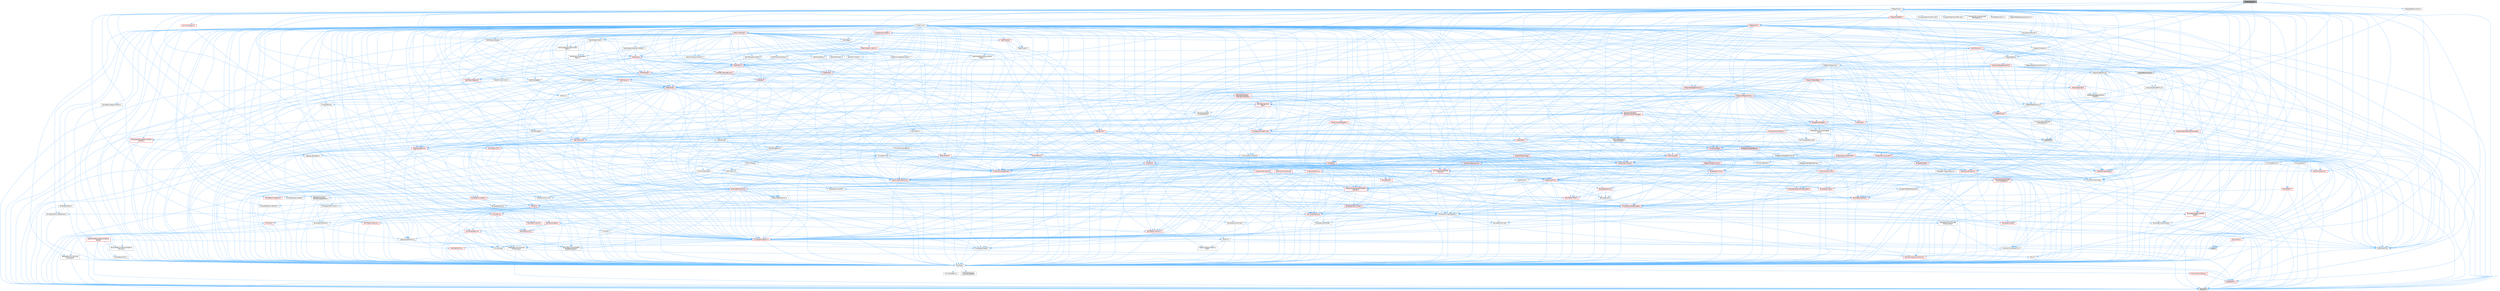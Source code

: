 digraph "UObjectIterator.h"
{
 // INTERACTIVE_SVG=YES
 // LATEX_PDF_SIZE
  bgcolor="transparent";
  edge [fontname=Helvetica,fontsize=10,labelfontname=Helvetica,labelfontsize=10];
  node [fontname=Helvetica,fontsize=10,shape=box,height=0.2,width=0.4];
  Node1 [id="Node000001",label="UObjectIterator.h",height=0.2,width=0.4,color="gray40", fillcolor="grey60", style="filled", fontcolor="black",tooltip=" "];
  Node1 -> Node2 [id="edge1_Node000001_Node000002",color="steelblue1",style="solid",tooltip=" "];
  Node2 [id="Node000002",label="CoreMinimal.h",height=0.2,width=0.4,color="grey40", fillcolor="white", style="filled",URL="$d7/d67/CoreMinimal_8h.html",tooltip=" "];
  Node2 -> Node3 [id="edge2_Node000002_Node000003",color="steelblue1",style="solid",tooltip=" "];
  Node3 [id="Node000003",label="CoreTypes.h",height=0.2,width=0.4,color="grey40", fillcolor="white", style="filled",URL="$dc/dec/CoreTypes_8h.html",tooltip=" "];
  Node3 -> Node4 [id="edge3_Node000003_Node000004",color="steelblue1",style="solid",tooltip=" "];
  Node4 [id="Node000004",label="HAL/Platform.h",height=0.2,width=0.4,color="red", fillcolor="#FFF0F0", style="filled",URL="$d9/dd0/Platform_8h.html",tooltip=" "];
  Node4 -> Node7 [id="edge4_Node000004_Node000007",color="steelblue1",style="solid",tooltip=" "];
  Node7 [id="Node000007",label="type_traits",height=0.2,width=0.4,color="grey60", fillcolor="#E0E0E0", style="filled",tooltip=" "];
  Node3 -> Node14 [id="edge5_Node000003_Node000014",color="steelblue1",style="solid",tooltip=" "];
  Node14 [id="Node000014",label="ProfilingDebugging\l/UMemoryDefines.h",height=0.2,width=0.4,color="grey40", fillcolor="white", style="filled",URL="$d2/da2/UMemoryDefines_8h.html",tooltip=" "];
  Node3 -> Node15 [id="edge6_Node000003_Node000015",color="steelblue1",style="solid",tooltip=" "];
  Node15 [id="Node000015",label="Misc/CoreMiscDefines.h",height=0.2,width=0.4,color="red", fillcolor="#FFF0F0", style="filled",URL="$da/d38/CoreMiscDefines_8h.html",tooltip=" "];
  Node15 -> Node4 [id="edge7_Node000015_Node000004",color="steelblue1",style="solid",tooltip=" "];
  Node3 -> Node16 [id="edge8_Node000003_Node000016",color="steelblue1",style="solid",tooltip=" "];
  Node16 [id="Node000016",label="Misc/CoreDefines.h",height=0.2,width=0.4,color="grey40", fillcolor="white", style="filled",URL="$d3/dd2/CoreDefines_8h.html",tooltip=" "];
  Node2 -> Node17 [id="edge9_Node000002_Node000017",color="steelblue1",style="solid",tooltip=" "];
  Node17 [id="Node000017",label="CoreFwd.h",height=0.2,width=0.4,color="grey40", fillcolor="white", style="filled",URL="$d1/d1e/CoreFwd_8h.html",tooltip=" "];
  Node17 -> Node3 [id="edge10_Node000017_Node000003",color="steelblue1",style="solid",tooltip=" "];
  Node17 -> Node18 [id="edge11_Node000017_Node000018",color="steelblue1",style="solid",tooltip=" "];
  Node18 [id="Node000018",label="Containers/ContainersFwd.h",height=0.2,width=0.4,color="grey40", fillcolor="white", style="filled",URL="$d4/d0a/ContainersFwd_8h.html",tooltip=" "];
  Node18 -> Node4 [id="edge12_Node000018_Node000004",color="steelblue1",style="solid",tooltip=" "];
  Node18 -> Node3 [id="edge13_Node000018_Node000003",color="steelblue1",style="solid",tooltip=" "];
  Node18 -> Node19 [id="edge14_Node000018_Node000019",color="steelblue1",style="solid",tooltip=" "];
  Node19 [id="Node000019",label="Traits/IsContiguousContainer.h",height=0.2,width=0.4,color="red", fillcolor="#FFF0F0", style="filled",URL="$d5/d3c/IsContiguousContainer_8h.html",tooltip=" "];
  Node19 -> Node3 [id="edge15_Node000019_Node000003",color="steelblue1",style="solid",tooltip=" "];
  Node17 -> Node22 [id="edge16_Node000017_Node000022",color="steelblue1",style="solid",tooltip=" "];
  Node22 [id="Node000022",label="Math/MathFwd.h",height=0.2,width=0.4,color="grey40", fillcolor="white", style="filled",URL="$d2/d10/MathFwd_8h.html",tooltip=" "];
  Node22 -> Node4 [id="edge17_Node000022_Node000004",color="steelblue1",style="solid",tooltip=" "];
  Node17 -> Node23 [id="edge18_Node000017_Node000023",color="steelblue1",style="solid",tooltip=" "];
  Node23 [id="Node000023",label="UObject/UObjectHierarchy\lFwd.h",height=0.2,width=0.4,color="grey40", fillcolor="white", style="filled",URL="$d3/d13/UObjectHierarchyFwd_8h.html",tooltip=" "];
  Node2 -> Node23 [id="edge19_Node000002_Node000023",color="steelblue1",style="solid",tooltip=" "];
  Node2 -> Node18 [id="edge20_Node000002_Node000018",color="steelblue1",style="solid",tooltip=" "];
  Node2 -> Node24 [id="edge21_Node000002_Node000024",color="steelblue1",style="solid",tooltip=" "];
  Node24 [id="Node000024",label="Misc/VarArgs.h",height=0.2,width=0.4,color="grey40", fillcolor="white", style="filled",URL="$d5/d6f/VarArgs_8h.html",tooltip=" "];
  Node24 -> Node3 [id="edge22_Node000024_Node000003",color="steelblue1",style="solid",tooltip=" "];
  Node2 -> Node25 [id="edge23_Node000002_Node000025",color="steelblue1",style="solid",tooltip=" "];
  Node25 [id="Node000025",label="Logging/LogVerbosity.h",height=0.2,width=0.4,color="grey40", fillcolor="white", style="filled",URL="$d2/d8f/LogVerbosity_8h.html",tooltip=" "];
  Node25 -> Node3 [id="edge24_Node000025_Node000003",color="steelblue1",style="solid",tooltip=" "];
  Node2 -> Node26 [id="edge25_Node000002_Node000026",color="steelblue1",style="solid",tooltip=" "];
  Node26 [id="Node000026",label="Misc/OutputDevice.h",height=0.2,width=0.4,color="red", fillcolor="#FFF0F0", style="filled",URL="$d7/d32/OutputDevice_8h.html",tooltip=" "];
  Node26 -> Node17 [id="edge26_Node000026_Node000017",color="steelblue1",style="solid",tooltip=" "];
  Node26 -> Node3 [id="edge27_Node000026_Node000003",color="steelblue1",style="solid",tooltip=" "];
  Node26 -> Node25 [id="edge28_Node000026_Node000025",color="steelblue1",style="solid",tooltip=" "];
  Node26 -> Node24 [id="edge29_Node000026_Node000024",color="steelblue1",style="solid",tooltip=" "];
  Node26 -> Node27 [id="edge30_Node000026_Node000027",color="steelblue1",style="solid",tooltip=" "];
  Node27 [id="Node000027",label="Templates/IsArrayOrRefOf\lTypeByPredicate.h",height=0.2,width=0.4,color="grey40", fillcolor="white", style="filled",URL="$d6/da1/IsArrayOrRefOfTypeByPredicate_8h.html",tooltip=" "];
  Node27 -> Node3 [id="edge31_Node000027_Node000003",color="steelblue1",style="solid",tooltip=" "];
  Node26 -> Node28 [id="edge32_Node000026_Node000028",color="steelblue1",style="solid",tooltip=" "];
  Node28 [id="Node000028",label="Templates/IsValidVariadic\lFunctionArg.h",height=0.2,width=0.4,color="grey40", fillcolor="white", style="filled",URL="$d0/dc8/IsValidVariadicFunctionArg_8h.html",tooltip=" "];
  Node28 -> Node3 [id="edge33_Node000028_Node000003",color="steelblue1",style="solid",tooltip=" "];
  Node28 -> Node29 [id="edge34_Node000028_Node000029",color="steelblue1",style="solid",tooltip=" "];
  Node29 [id="Node000029",label="IsEnum.h",height=0.2,width=0.4,color="grey40", fillcolor="white", style="filled",URL="$d4/de5/IsEnum_8h.html",tooltip=" "];
  Node28 -> Node7 [id="edge35_Node000028_Node000007",color="steelblue1",style="solid",tooltip=" "];
  Node2 -> Node32 [id="edge36_Node000002_Node000032",color="steelblue1",style="solid",tooltip=" "];
  Node32 [id="Node000032",label="HAL/PlatformCrt.h",height=0.2,width=0.4,color="red", fillcolor="#FFF0F0", style="filled",URL="$d8/d75/PlatformCrt_8h.html",tooltip=" "];
  Node2 -> Node42 [id="edge37_Node000002_Node000042",color="steelblue1",style="solid",tooltip=" "];
  Node42 [id="Node000042",label="HAL/PlatformMisc.h",height=0.2,width=0.4,color="red", fillcolor="#FFF0F0", style="filled",URL="$d0/df5/PlatformMisc_8h.html",tooltip=" "];
  Node42 -> Node3 [id="edge38_Node000042_Node000003",color="steelblue1",style="solid",tooltip=" "];
  Node2 -> Node61 [id="edge39_Node000002_Node000061",color="steelblue1",style="solid",tooltip=" "];
  Node61 [id="Node000061",label="Misc/AssertionMacros.h",height=0.2,width=0.4,color="red", fillcolor="#FFF0F0", style="filled",URL="$d0/dfa/AssertionMacros_8h.html",tooltip=" "];
  Node61 -> Node3 [id="edge40_Node000061_Node000003",color="steelblue1",style="solid",tooltip=" "];
  Node61 -> Node4 [id="edge41_Node000061_Node000004",color="steelblue1",style="solid",tooltip=" "];
  Node61 -> Node42 [id="edge42_Node000061_Node000042",color="steelblue1",style="solid",tooltip=" "];
  Node61 -> Node62 [id="edge43_Node000061_Node000062",color="steelblue1",style="solid",tooltip=" "];
  Node62 [id="Node000062",label="Templates/EnableIf.h",height=0.2,width=0.4,color="grey40", fillcolor="white", style="filled",URL="$d7/d60/EnableIf_8h.html",tooltip=" "];
  Node62 -> Node3 [id="edge44_Node000062_Node000003",color="steelblue1",style="solid",tooltip=" "];
  Node61 -> Node27 [id="edge45_Node000061_Node000027",color="steelblue1",style="solid",tooltip=" "];
  Node61 -> Node28 [id="edge46_Node000061_Node000028",color="steelblue1",style="solid",tooltip=" "];
  Node61 -> Node24 [id="edge47_Node000061_Node000024",color="steelblue1",style="solid",tooltip=" "];
  Node61 -> Node69 [id="edge48_Node000061_Node000069",color="steelblue1",style="solid",tooltip=" "];
  Node69 [id="Node000069",label="atomic",height=0.2,width=0.4,color="grey60", fillcolor="#E0E0E0", style="filled",tooltip=" "];
  Node2 -> Node70 [id="edge49_Node000002_Node000070",color="steelblue1",style="solid",tooltip=" "];
  Node70 [id="Node000070",label="Templates/IsPointer.h",height=0.2,width=0.4,color="grey40", fillcolor="white", style="filled",URL="$d7/d05/IsPointer_8h.html",tooltip=" "];
  Node70 -> Node3 [id="edge50_Node000070_Node000003",color="steelblue1",style="solid",tooltip=" "];
  Node2 -> Node71 [id="edge51_Node000002_Node000071",color="steelblue1",style="solid",tooltip=" "];
  Node71 [id="Node000071",label="HAL/PlatformMemory.h",height=0.2,width=0.4,color="red", fillcolor="#FFF0F0", style="filled",URL="$de/d68/PlatformMemory_8h.html",tooltip=" "];
  Node71 -> Node3 [id="edge52_Node000071_Node000003",color="steelblue1",style="solid",tooltip=" "];
  Node2 -> Node54 [id="edge53_Node000002_Node000054",color="steelblue1",style="solid",tooltip=" "];
  Node54 [id="Node000054",label="HAL/PlatformAtomics.h",height=0.2,width=0.4,color="red", fillcolor="#FFF0F0", style="filled",URL="$d3/d36/PlatformAtomics_8h.html",tooltip=" "];
  Node54 -> Node3 [id="edge54_Node000054_Node000003",color="steelblue1",style="solid",tooltip=" "];
  Node2 -> Node76 [id="edge55_Node000002_Node000076",color="steelblue1",style="solid",tooltip=" "];
  Node76 [id="Node000076",label="Misc/Exec.h",height=0.2,width=0.4,color="grey40", fillcolor="white", style="filled",URL="$de/ddb/Exec_8h.html",tooltip=" "];
  Node76 -> Node3 [id="edge56_Node000076_Node000003",color="steelblue1",style="solid",tooltip=" "];
  Node76 -> Node61 [id="edge57_Node000076_Node000061",color="steelblue1",style="solid",tooltip=" "];
  Node2 -> Node77 [id="edge58_Node000002_Node000077",color="steelblue1",style="solid",tooltip=" "];
  Node77 [id="Node000077",label="HAL/MemoryBase.h",height=0.2,width=0.4,color="red", fillcolor="#FFF0F0", style="filled",URL="$d6/d9f/MemoryBase_8h.html",tooltip=" "];
  Node77 -> Node3 [id="edge59_Node000077_Node000003",color="steelblue1",style="solid",tooltip=" "];
  Node77 -> Node54 [id="edge60_Node000077_Node000054",color="steelblue1",style="solid",tooltip=" "];
  Node77 -> Node32 [id="edge61_Node000077_Node000032",color="steelblue1",style="solid",tooltip=" "];
  Node77 -> Node76 [id="edge62_Node000077_Node000076",color="steelblue1",style="solid",tooltip=" "];
  Node77 -> Node26 [id="edge63_Node000077_Node000026",color="steelblue1",style="solid",tooltip=" "];
  Node2 -> Node87 [id="edge64_Node000002_Node000087",color="steelblue1",style="solid",tooltip=" "];
  Node87 [id="Node000087",label="HAL/UnrealMemory.h",height=0.2,width=0.4,color="red", fillcolor="#FFF0F0", style="filled",URL="$d9/d96/UnrealMemory_8h.html",tooltip=" "];
  Node87 -> Node3 [id="edge65_Node000087_Node000003",color="steelblue1",style="solid",tooltip=" "];
  Node87 -> Node77 [id="edge66_Node000087_Node000077",color="steelblue1",style="solid",tooltip=" "];
  Node87 -> Node71 [id="edge67_Node000087_Node000071",color="steelblue1",style="solid",tooltip=" "];
  Node87 -> Node70 [id="edge68_Node000087_Node000070",color="steelblue1",style="solid",tooltip=" "];
  Node2 -> Node89 [id="edge69_Node000002_Node000089",color="steelblue1",style="solid",tooltip=" "];
  Node89 [id="Node000089",label="Templates/IsArithmetic.h",height=0.2,width=0.4,color="grey40", fillcolor="white", style="filled",URL="$d2/d5d/IsArithmetic_8h.html",tooltip=" "];
  Node89 -> Node3 [id="edge70_Node000089_Node000003",color="steelblue1",style="solid",tooltip=" "];
  Node2 -> Node83 [id="edge71_Node000002_Node000083",color="steelblue1",style="solid",tooltip=" "];
  Node83 [id="Node000083",label="Templates/AndOrNot.h",height=0.2,width=0.4,color="grey40", fillcolor="white", style="filled",URL="$db/d0a/AndOrNot_8h.html",tooltip=" "];
  Node83 -> Node3 [id="edge72_Node000083_Node000003",color="steelblue1",style="solid",tooltip=" "];
  Node2 -> Node90 [id="edge73_Node000002_Node000090",color="steelblue1",style="solid",tooltip=" "];
  Node90 [id="Node000090",label="Templates/IsPODType.h",height=0.2,width=0.4,color="grey40", fillcolor="white", style="filled",URL="$d7/db1/IsPODType_8h.html",tooltip=" "];
  Node90 -> Node3 [id="edge74_Node000090_Node000003",color="steelblue1",style="solid",tooltip=" "];
  Node2 -> Node91 [id="edge75_Node000002_Node000091",color="steelblue1",style="solid",tooltip=" "];
  Node91 [id="Node000091",label="Templates/IsUECoreType.h",height=0.2,width=0.4,color="grey40", fillcolor="white", style="filled",URL="$d1/db8/IsUECoreType_8h.html",tooltip=" "];
  Node91 -> Node3 [id="edge76_Node000091_Node000003",color="steelblue1",style="solid",tooltip=" "];
  Node91 -> Node7 [id="edge77_Node000091_Node000007",color="steelblue1",style="solid",tooltip=" "];
  Node2 -> Node84 [id="edge78_Node000002_Node000084",color="steelblue1",style="solid",tooltip=" "];
  Node84 [id="Node000084",label="Templates/IsTriviallyCopy\lConstructible.h",height=0.2,width=0.4,color="grey40", fillcolor="white", style="filled",URL="$d3/d78/IsTriviallyCopyConstructible_8h.html",tooltip=" "];
  Node84 -> Node3 [id="edge79_Node000084_Node000003",color="steelblue1",style="solid",tooltip=" "];
  Node84 -> Node7 [id="edge80_Node000084_Node000007",color="steelblue1",style="solid",tooltip=" "];
  Node2 -> Node92 [id="edge81_Node000002_Node000092",color="steelblue1",style="solid",tooltip=" "];
  Node92 [id="Node000092",label="Templates/UnrealTypeTraits.h",height=0.2,width=0.4,color="grey40", fillcolor="white", style="filled",URL="$d2/d2d/UnrealTypeTraits_8h.html",tooltip=" "];
  Node92 -> Node3 [id="edge82_Node000092_Node000003",color="steelblue1",style="solid",tooltip=" "];
  Node92 -> Node70 [id="edge83_Node000092_Node000070",color="steelblue1",style="solid",tooltip=" "];
  Node92 -> Node61 [id="edge84_Node000092_Node000061",color="steelblue1",style="solid",tooltip=" "];
  Node92 -> Node83 [id="edge85_Node000092_Node000083",color="steelblue1",style="solid",tooltip=" "];
  Node92 -> Node62 [id="edge86_Node000092_Node000062",color="steelblue1",style="solid",tooltip=" "];
  Node92 -> Node89 [id="edge87_Node000092_Node000089",color="steelblue1",style="solid",tooltip=" "];
  Node92 -> Node29 [id="edge88_Node000092_Node000029",color="steelblue1",style="solid",tooltip=" "];
  Node92 -> Node93 [id="edge89_Node000092_Node000093",color="steelblue1",style="solid",tooltip=" "];
  Node93 [id="Node000093",label="Templates/Models.h",height=0.2,width=0.4,color="red", fillcolor="#FFF0F0", style="filled",URL="$d3/d0c/Models_8h.html",tooltip=" "];
  Node92 -> Node90 [id="edge90_Node000092_Node000090",color="steelblue1",style="solid",tooltip=" "];
  Node92 -> Node91 [id="edge91_Node000092_Node000091",color="steelblue1",style="solid",tooltip=" "];
  Node92 -> Node84 [id="edge92_Node000092_Node000084",color="steelblue1",style="solid",tooltip=" "];
  Node2 -> Node62 [id="edge93_Node000002_Node000062",color="steelblue1",style="solid",tooltip=" "];
  Node2 -> Node94 [id="edge94_Node000002_Node000094",color="steelblue1",style="solid",tooltip=" "];
  Node94 [id="Node000094",label="Templates/RemoveReference.h",height=0.2,width=0.4,color="grey40", fillcolor="white", style="filled",URL="$da/dbe/RemoveReference_8h.html",tooltip=" "];
  Node94 -> Node3 [id="edge95_Node000094_Node000003",color="steelblue1",style="solid",tooltip=" "];
  Node2 -> Node95 [id="edge96_Node000002_Node000095",color="steelblue1",style="solid",tooltip=" "];
  Node95 [id="Node000095",label="Templates/IntegralConstant.h",height=0.2,width=0.4,color="grey40", fillcolor="white", style="filled",URL="$db/d1b/IntegralConstant_8h.html",tooltip=" "];
  Node95 -> Node3 [id="edge97_Node000095_Node000003",color="steelblue1",style="solid",tooltip=" "];
  Node2 -> Node96 [id="edge98_Node000002_Node000096",color="steelblue1",style="solid",tooltip=" "];
  Node96 [id="Node000096",label="Templates/IsClass.h",height=0.2,width=0.4,color="grey40", fillcolor="white", style="filled",URL="$db/dcb/IsClass_8h.html",tooltip=" "];
  Node96 -> Node3 [id="edge99_Node000096_Node000003",color="steelblue1",style="solid",tooltip=" "];
  Node2 -> Node97 [id="edge100_Node000002_Node000097",color="steelblue1",style="solid",tooltip=" "];
  Node97 [id="Node000097",label="Templates/TypeCompatible\lBytes.h",height=0.2,width=0.4,color="red", fillcolor="#FFF0F0", style="filled",URL="$df/d0a/TypeCompatibleBytes_8h.html",tooltip=" "];
  Node97 -> Node3 [id="edge101_Node000097_Node000003",color="steelblue1",style="solid",tooltip=" "];
  Node97 -> Node7 [id="edge102_Node000097_Node000007",color="steelblue1",style="solid",tooltip=" "];
  Node2 -> Node19 [id="edge103_Node000002_Node000019",color="steelblue1",style="solid",tooltip=" "];
  Node2 -> Node98 [id="edge104_Node000002_Node000098",color="steelblue1",style="solid",tooltip=" "];
  Node98 [id="Node000098",label="Templates/UnrealTemplate.h",height=0.2,width=0.4,color="red", fillcolor="#FFF0F0", style="filled",URL="$d4/d24/UnrealTemplate_8h.html",tooltip=" "];
  Node98 -> Node3 [id="edge105_Node000098_Node000003",color="steelblue1",style="solid",tooltip=" "];
  Node98 -> Node70 [id="edge106_Node000098_Node000070",color="steelblue1",style="solid",tooltip=" "];
  Node98 -> Node87 [id="edge107_Node000098_Node000087",color="steelblue1",style="solid",tooltip=" "];
  Node98 -> Node92 [id="edge108_Node000098_Node000092",color="steelblue1",style="solid",tooltip=" "];
  Node98 -> Node94 [id="edge109_Node000098_Node000094",color="steelblue1",style="solid",tooltip=" "];
  Node98 -> Node97 [id="edge110_Node000098_Node000097",color="steelblue1",style="solid",tooltip=" "];
  Node98 -> Node19 [id="edge111_Node000098_Node000019",color="steelblue1",style="solid",tooltip=" "];
  Node98 -> Node7 [id="edge112_Node000098_Node000007",color="steelblue1",style="solid",tooltip=" "];
  Node2 -> Node47 [id="edge113_Node000002_Node000047",color="steelblue1",style="solid",tooltip=" "];
  Node47 [id="Node000047",label="Math/NumericLimits.h",height=0.2,width=0.4,color="grey40", fillcolor="white", style="filled",URL="$df/d1b/NumericLimits_8h.html",tooltip=" "];
  Node47 -> Node3 [id="edge114_Node000047_Node000003",color="steelblue1",style="solid",tooltip=" "];
  Node2 -> Node102 [id="edge115_Node000002_Node000102",color="steelblue1",style="solid",tooltip=" "];
  Node102 [id="Node000102",label="HAL/PlatformMath.h",height=0.2,width=0.4,color="red", fillcolor="#FFF0F0", style="filled",URL="$dc/d53/PlatformMath_8h.html",tooltip=" "];
  Node102 -> Node3 [id="edge116_Node000102_Node000003",color="steelblue1",style="solid",tooltip=" "];
  Node2 -> Node85 [id="edge117_Node000002_Node000085",color="steelblue1",style="solid",tooltip=" "];
  Node85 [id="Node000085",label="Templates/IsTriviallyCopy\lAssignable.h",height=0.2,width=0.4,color="grey40", fillcolor="white", style="filled",URL="$d2/df2/IsTriviallyCopyAssignable_8h.html",tooltip=" "];
  Node85 -> Node3 [id="edge118_Node000085_Node000003",color="steelblue1",style="solid",tooltip=" "];
  Node85 -> Node7 [id="edge119_Node000085_Node000007",color="steelblue1",style="solid",tooltip=" "];
  Node2 -> Node110 [id="edge120_Node000002_Node000110",color="steelblue1",style="solid",tooltip=" "];
  Node110 [id="Node000110",label="Templates/MemoryOps.h",height=0.2,width=0.4,color="red", fillcolor="#FFF0F0", style="filled",URL="$db/dea/MemoryOps_8h.html",tooltip=" "];
  Node110 -> Node3 [id="edge121_Node000110_Node000003",color="steelblue1",style="solid",tooltip=" "];
  Node110 -> Node87 [id="edge122_Node000110_Node000087",color="steelblue1",style="solid",tooltip=" "];
  Node110 -> Node85 [id="edge123_Node000110_Node000085",color="steelblue1",style="solid",tooltip=" "];
  Node110 -> Node84 [id="edge124_Node000110_Node000084",color="steelblue1",style="solid",tooltip=" "];
  Node110 -> Node92 [id="edge125_Node000110_Node000092",color="steelblue1",style="solid",tooltip=" "];
  Node110 -> Node7 [id="edge126_Node000110_Node000007",color="steelblue1",style="solid",tooltip=" "];
  Node2 -> Node111 [id="edge127_Node000002_Node000111",color="steelblue1",style="solid",tooltip=" "];
  Node111 [id="Node000111",label="Containers/ContainerAllocation\lPolicies.h",height=0.2,width=0.4,color="red", fillcolor="#FFF0F0", style="filled",URL="$d7/dff/ContainerAllocationPolicies_8h.html",tooltip=" "];
  Node111 -> Node3 [id="edge128_Node000111_Node000003",color="steelblue1",style="solid",tooltip=" "];
  Node111 -> Node111 [id="edge129_Node000111_Node000111",color="steelblue1",style="solid",tooltip=" "];
  Node111 -> Node102 [id="edge130_Node000111_Node000102",color="steelblue1",style="solid",tooltip=" "];
  Node111 -> Node87 [id="edge131_Node000111_Node000087",color="steelblue1",style="solid",tooltip=" "];
  Node111 -> Node47 [id="edge132_Node000111_Node000047",color="steelblue1",style="solid",tooltip=" "];
  Node111 -> Node61 [id="edge133_Node000111_Node000061",color="steelblue1",style="solid",tooltip=" "];
  Node111 -> Node110 [id="edge134_Node000111_Node000110",color="steelblue1",style="solid",tooltip=" "];
  Node111 -> Node97 [id="edge135_Node000111_Node000097",color="steelblue1",style="solid",tooltip=" "];
  Node111 -> Node7 [id="edge136_Node000111_Node000007",color="steelblue1",style="solid",tooltip=" "];
  Node2 -> Node114 [id="edge137_Node000002_Node000114",color="steelblue1",style="solid",tooltip=" "];
  Node114 [id="Node000114",label="Templates/IsEnumClass.h",height=0.2,width=0.4,color="grey40", fillcolor="white", style="filled",URL="$d7/d15/IsEnumClass_8h.html",tooltip=" "];
  Node114 -> Node3 [id="edge138_Node000114_Node000003",color="steelblue1",style="solid",tooltip=" "];
  Node114 -> Node83 [id="edge139_Node000114_Node000083",color="steelblue1",style="solid",tooltip=" "];
  Node2 -> Node115 [id="edge140_Node000002_Node000115",color="steelblue1",style="solid",tooltip=" "];
  Node115 [id="Node000115",label="HAL/PlatformProperties.h",height=0.2,width=0.4,color="red", fillcolor="#FFF0F0", style="filled",URL="$d9/db0/PlatformProperties_8h.html",tooltip=" "];
  Node115 -> Node3 [id="edge141_Node000115_Node000003",color="steelblue1",style="solid",tooltip=" "];
  Node2 -> Node118 [id="edge142_Node000002_Node000118",color="steelblue1",style="solid",tooltip=" "];
  Node118 [id="Node000118",label="Misc/EngineVersionBase.h",height=0.2,width=0.4,color="grey40", fillcolor="white", style="filled",URL="$d5/d2b/EngineVersionBase_8h.html",tooltip=" "];
  Node118 -> Node3 [id="edge143_Node000118_Node000003",color="steelblue1",style="solid",tooltip=" "];
  Node2 -> Node119 [id="edge144_Node000002_Node000119",color="steelblue1",style="solid",tooltip=" "];
  Node119 [id="Node000119",label="Internationalization\l/TextNamespaceFwd.h",height=0.2,width=0.4,color="grey40", fillcolor="white", style="filled",URL="$d8/d97/TextNamespaceFwd_8h.html",tooltip=" "];
  Node119 -> Node3 [id="edge145_Node000119_Node000003",color="steelblue1",style="solid",tooltip=" "];
  Node2 -> Node120 [id="edge146_Node000002_Node000120",color="steelblue1",style="solid",tooltip=" "];
  Node120 [id="Node000120",label="Serialization/Archive.h",height=0.2,width=0.4,color="red", fillcolor="#FFF0F0", style="filled",URL="$d7/d3b/Archive_8h.html",tooltip=" "];
  Node120 -> Node17 [id="edge147_Node000120_Node000017",color="steelblue1",style="solid",tooltip=" "];
  Node120 -> Node3 [id="edge148_Node000120_Node000003",color="steelblue1",style="solid",tooltip=" "];
  Node120 -> Node115 [id="edge149_Node000120_Node000115",color="steelblue1",style="solid",tooltip=" "];
  Node120 -> Node119 [id="edge150_Node000120_Node000119",color="steelblue1",style="solid",tooltip=" "];
  Node120 -> Node22 [id="edge151_Node000120_Node000022",color="steelblue1",style="solid",tooltip=" "];
  Node120 -> Node61 [id="edge152_Node000120_Node000061",color="steelblue1",style="solid",tooltip=" "];
  Node120 -> Node118 [id="edge153_Node000120_Node000118",color="steelblue1",style="solid",tooltip=" "];
  Node120 -> Node24 [id="edge154_Node000120_Node000024",color="steelblue1",style="solid",tooltip=" "];
  Node120 -> Node62 [id="edge155_Node000120_Node000062",color="steelblue1",style="solid",tooltip=" "];
  Node120 -> Node27 [id="edge156_Node000120_Node000027",color="steelblue1",style="solid",tooltip=" "];
  Node120 -> Node114 [id="edge157_Node000120_Node000114",color="steelblue1",style="solid",tooltip=" "];
  Node120 -> Node28 [id="edge158_Node000120_Node000028",color="steelblue1",style="solid",tooltip=" "];
  Node120 -> Node98 [id="edge159_Node000120_Node000098",color="steelblue1",style="solid",tooltip=" "];
  Node120 -> Node123 [id="edge160_Node000120_Node000123",color="steelblue1",style="solid",tooltip=" "];
  Node123 [id="Node000123",label="UObject/ObjectVersion.h",height=0.2,width=0.4,color="grey40", fillcolor="white", style="filled",URL="$da/d63/ObjectVersion_8h.html",tooltip=" "];
  Node123 -> Node3 [id="edge161_Node000123_Node000003",color="steelblue1",style="solid",tooltip=" "];
  Node2 -> Node124 [id="edge162_Node000002_Node000124",color="steelblue1",style="solid",tooltip=" "];
  Node124 [id="Node000124",label="Templates/Less.h",height=0.2,width=0.4,color="grey40", fillcolor="white", style="filled",URL="$de/dc8/Less_8h.html",tooltip=" "];
  Node124 -> Node3 [id="edge163_Node000124_Node000003",color="steelblue1",style="solid",tooltip=" "];
  Node124 -> Node98 [id="edge164_Node000124_Node000098",color="steelblue1",style="solid",tooltip=" "];
  Node2 -> Node125 [id="edge165_Node000002_Node000125",color="steelblue1",style="solid",tooltip=" "];
  Node125 [id="Node000125",label="Templates/Sorting.h",height=0.2,width=0.4,color="red", fillcolor="#FFF0F0", style="filled",URL="$d3/d9e/Sorting_8h.html",tooltip=" "];
  Node125 -> Node3 [id="edge166_Node000125_Node000003",color="steelblue1",style="solid",tooltip=" "];
  Node125 -> Node102 [id="edge167_Node000125_Node000102",color="steelblue1",style="solid",tooltip=" "];
  Node125 -> Node124 [id="edge168_Node000125_Node000124",color="steelblue1",style="solid",tooltip=" "];
  Node2 -> Node136 [id="edge169_Node000002_Node000136",color="steelblue1",style="solid",tooltip=" "];
  Node136 [id="Node000136",label="Misc/Char.h",height=0.2,width=0.4,color="red", fillcolor="#FFF0F0", style="filled",URL="$d0/d58/Char_8h.html",tooltip=" "];
  Node136 -> Node3 [id="edge170_Node000136_Node000003",color="steelblue1",style="solid",tooltip=" "];
  Node136 -> Node7 [id="edge171_Node000136_Node000007",color="steelblue1",style="solid",tooltip=" "];
  Node2 -> Node139 [id="edge172_Node000002_Node000139",color="steelblue1",style="solid",tooltip=" "];
  Node139 [id="Node000139",label="GenericPlatform/GenericPlatform\lStricmp.h",height=0.2,width=0.4,color="grey40", fillcolor="white", style="filled",URL="$d2/d86/GenericPlatformStricmp_8h.html",tooltip=" "];
  Node139 -> Node3 [id="edge173_Node000139_Node000003",color="steelblue1",style="solid",tooltip=" "];
  Node2 -> Node140 [id="edge174_Node000002_Node000140",color="steelblue1",style="solid",tooltip=" "];
  Node140 [id="Node000140",label="GenericPlatform/GenericPlatform\lString.h",height=0.2,width=0.4,color="red", fillcolor="#FFF0F0", style="filled",URL="$dd/d20/GenericPlatformString_8h.html",tooltip=" "];
  Node140 -> Node3 [id="edge175_Node000140_Node000003",color="steelblue1",style="solid",tooltip=" "];
  Node140 -> Node139 [id="edge176_Node000140_Node000139",color="steelblue1",style="solid",tooltip=" "];
  Node140 -> Node62 [id="edge177_Node000140_Node000062",color="steelblue1",style="solid",tooltip=" "];
  Node140 -> Node7 [id="edge178_Node000140_Node000007",color="steelblue1",style="solid",tooltip=" "];
  Node2 -> Node73 [id="edge179_Node000002_Node000073",color="steelblue1",style="solid",tooltip=" "];
  Node73 [id="Node000073",label="HAL/PlatformString.h",height=0.2,width=0.4,color="red", fillcolor="#FFF0F0", style="filled",URL="$db/db5/PlatformString_8h.html",tooltip=" "];
  Node73 -> Node3 [id="edge180_Node000073_Node000003",color="steelblue1",style="solid",tooltip=" "];
  Node2 -> Node143 [id="edge181_Node000002_Node000143",color="steelblue1",style="solid",tooltip=" "];
  Node143 [id="Node000143",label="Misc/CString.h",height=0.2,width=0.4,color="red", fillcolor="#FFF0F0", style="filled",URL="$d2/d49/CString_8h.html",tooltip=" "];
  Node143 -> Node3 [id="edge182_Node000143_Node000003",color="steelblue1",style="solid",tooltip=" "];
  Node143 -> Node32 [id="edge183_Node000143_Node000032",color="steelblue1",style="solid",tooltip=" "];
  Node143 -> Node73 [id="edge184_Node000143_Node000073",color="steelblue1",style="solid",tooltip=" "];
  Node143 -> Node61 [id="edge185_Node000143_Node000061",color="steelblue1",style="solid",tooltip=" "];
  Node143 -> Node136 [id="edge186_Node000143_Node000136",color="steelblue1",style="solid",tooltip=" "];
  Node143 -> Node24 [id="edge187_Node000143_Node000024",color="steelblue1",style="solid",tooltip=" "];
  Node143 -> Node27 [id="edge188_Node000143_Node000027",color="steelblue1",style="solid",tooltip=" "];
  Node143 -> Node28 [id="edge189_Node000143_Node000028",color="steelblue1",style="solid",tooltip=" "];
  Node2 -> Node144 [id="edge190_Node000002_Node000144",color="steelblue1",style="solid",tooltip=" "];
  Node144 [id="Node000144",label="Misc/Crc.h",height=0.2,width=0.4,color="red", fillcolor="#FFF0F0", style="filled",URL="$d4/dd2/Crc_8h.html",tooltip=" "];
  Node144 -> Node3 [id="edge191_Node000144_Node000003",color="steelblue1",style="solid",tooltip=" "];
  Node144 -> Node73 [id="edge192_Node000144_Node000073",color="steelblue1",style="solid",tooltip=" "];
  Node144 -> Node61 [id="edge193_Node000144_Node000061",color="steelblue1",style="solid",tooltip=" "];
  Node144 -> Node143 [id="edge194_Node000144_Node000143",color="steelblue1",style="solid",tooltip=" "];
  Node144 -> Node136 [id="edge195_Node000144_Node000136",color="steelblue1",style="solid",tooltip=" "];
  Node144 -> Node92 [id="edge196_Node000144_Node000092",color="steelblue1",style="solid",tooltip=" "];
  Node2 -> Node135 [id="edge197_Node000002_Node000135",color="steelblue1",style="solid",tooltip=" "];
  Node135 [id="Node000135",label="Math/UnrealMathUtility.h",height=0.2,width=0.4,color="red", fillcolor="#FFF0F0", style="filled",URL="$db/db8/UnrealMathUtility_8h.html",tooltip=" "];
  Node135 -> Node3 [id="edge198_Node000135_Node000003",color="steelblue1",style="solid",tooltip=" "];
  Node135 -> Node61 [id="edge199_Node000135_Node000061",color="steelblue1",style="solid",tooltip=" "];
  Node135 -> Node102 [id="edge200_Node000135_Node000102",color="steelblue1",style="solid",tooltip=" "];
  Node135 -> Node22 [id="edge201_Node000135_Node000022",color="steelblue1",style="solid",tooltip=" "];
  Node2 -> Node145 [id="edge202_Node000002_Node000145",color="steelblue1",style="solid",tooltip=" "];
  Node145 [id="Node000145",label="Containers/UnrealString.h",height=0.2,width=0.4,color="red", fillcolor="#FFF0F0", style="filled",URL="$d5/dba/UnrealString_8h.html",tooltip=" "];
  Node2 -> Node149 [id="edge203_Node000002_Node000149",color="steelblue1",style="solid",tooltip=" "];
  Node149 [id="Node000149",label="Containers/Array.h",height=0.2,width=0.4,color="red", fillcolor="#FFF0F0", style="filled",URL="$df/dd0/Array_8h.html",tooltip=" "];
  Node149 -> Node3 [id="edge204_Node000149_Node000003",color="steelblue1",style="solid",tooltip=" "];
  Node149 -> Node61 [id="edge205_Node000149_Node000061",color="steelblue1",style="solid",tooltip=" "];
  Node149 -> Node87 [id="edge206_Node000149_Node000087",color="steelblue1",style="solid",tooltip=" "];
  Node149 -> Node92 [id="edge207_Node000149_Node000092",color="steelblue1",style="solid",tooltip=" "];
  Node149 -> Node98 [id="edge208_Node000149_Node000098",color="steelblue1",style="solid",tooltip=" "];
  Node149 -> Node111 [id="edge209_Node000149_Node000111",color="steelblue1",style="solid",tooltip=" "];
  Node149 -> Node120 [id="edge210_Node000149_Node000120",color="steelblue1",style="solid",tooltip=" "];
  Node149 -> Node170 [id="edge211_Node000149_Node000170",color="steelblue1",style="solid",tooltip=" "];
  Node170 [id="Node000170",label="Concepts/GetTypeHashable.h",height=0.2,width=0.4,color="grey40", fillcolor="white", style="filled",URL="$d3/da2/GetTypeHashable_8h.html",tooltip=" "];
  Node170 -> Node3 [id="edge212_Node000170_Node000003",color="steelblue1",style="solid",tooltip=" "];
  Node170 -> Node161 [id="edge213_Node000170_Node000161",color="steelblue1",style="solid",tooltip=" "];
  Node161 [id="Node000161",label="Templates/TypeHash.h",height=0.2,width=0.4,color="red", fillcolor="#FFF0F0", style="filled",URL="$d1/d62/TypeHash_8h.html",tooltip=" "];
  Node161 -> Node3 [id="edge214_Node000161_Node000003",color="steelblue1",style="solid",tooltip=" "];
  Node161 -> Node144 [id="edge215_Node000161_Node000144",color="steelblue1",style="solid",tooltip=" "];
  Node161 -> Node7 [id="edge216_Node000161_Node000007",color="steelblue1",style="solid",tooltip=" "];
  Node149 -> Node128 [id="edge217_Node000149_Node000128",color="steelblue1",style="solid",tooltip=" "];
  Node128 [id="Node000128",label="Templates/Invoke.h",height=0.2,width=0.4,color="red", fillcolor="#FFF0F0", style="filled",URL="$d7/deb/Invoke_8h.html",tooltip=" "];
  Node128 -> Node3 [id="edge218_Node000128_Node000003",color="steelblue1",style="solid",tooltip=" "];
  Node128 -> Node98 [id="edge219_Node000128_Node000098",color="steelblue1",style="solid",tooltip=" "];
  Node128 -> Node7 [id="edge220_Node000128_Node000007",color="steelblue1",style="solid",tooltip=" "];
  Node149 -> Node124 [id="edge221_Node000149_Node000124",color="steelblue1",style="solid",tooltip=" "];
  Node149 -> Node125 [id="edge222_Node000149_Node000125",color="steelblue1",style="solid",tooltip=" "];
  Node149 -> Node172 [id="edge223_Node000149_Node000172",color="steelblue1",style="solid",tooltip=" "];
  Node172 [id="Node000172",label="Templates/AlignmentTemplates.h",height=0.2,width=0.4,color="red", fillcolor="#FFF0F0", style="filled",URL="$dd/d32/AlignmentTemplates_8h.html",tooltip=" "];
  Node172 -> Node3 [id="edge224_Node000172_Node000003",color="steelblue1",style="solid",tooltip=" "];
  Node172 -> Node70 [id="edge225_Node000172_Node000070",color="steelblue1",style="solid",tooltip=" "];
  Node149 -> Node7 [id="edge226_Node000149_Node000007",color="steelblue1",style="solid",tooltip=" "];
  Node2 -> Node173 [id="edge227_Node000002_Node000173",color="steelblue1",style="solid",tooltip=" "];
  Node173 [id="Node000173",label="Misc/FrameNumber.h",height=0.2,width=0.4,color="grey40", fillcolor="white", style="filled",URL="$dd/dbd/FrameNumber_8h.html",tooltip=" "];
  Node173 -> Node3 [id="edge228_Node000173_Node000003",color="steelblue1",style="solid",tooltip=" "];
  Node173 -> Node47 [id="edge229_Node000173_Node000047",color="steelblue1",style="solid",tooltip=" "];
  Node173 -> Node135 [id="edge230_Node000173_Node000135",color="steelblue1",style="solid",tooltip=" "];
  Node173 -> Node62 [id="edge231_Node000173_Node000062",color="steelblue1",style="solid",tooltip=" "];
  Node173 -> Node92 [id="edge232_Node000173_Node000092",color="steelblue1",style="solid",tooltip=" "];
  Node2 -> Node174 [id="edge233_Node000002_Node000174",color="steelblue1",style="solid",tooltip=" "];
  Node174 [id="Node000174",label="Misc/Timespan.h",height=0.2,width=0.4,color="grey40", fillcolor="white", style="filled",URL="$da/dd9/Timespan_8h.html",tooltip=" "];
  Node174 -> Node3 [id="edge234_Node000174_Node000003",color="steelblue1",style="solid",tooltip=" "];
  Node174 -> Node175 [id="edge235_Node000174_Node000175",color="steelblue1",style="solid",tooltip=" "];
  Node175 [id="Node000175",label="Math/Interval.h",height=0.2,width=0.4,color="grey40", fillcolor="white", style="filled",URL="$d1/d55/Interval_8h.html",tooltip=" "];
  Node175 -> Node3 [id="edge236_Node000175_Node000003",color="steelblue1",style="solid",tooltip=" "];
  Node175 -> Node89 [id="edge237_Node000175_Node000089",color="steelblue1",style="solid",tooltip=" "];
  Node175 -> Node92 [id="edge238_Node000175_Node000092",color="steelblue1",style="solid",tooltip=" "];
  Node175 -> Node47 [id="edge239_Node000175_Node000047",color="steelblue1",style="solid",tooltip=" "];
  Node175 -> Node135 [id="edge240_Node000175_Node000135",color="steelblue1",style="solid",tooltip=" "];
  Node174 -> Node135 [id="edge241_Node000174_Node000135",color="steelblue1",style="solid",tooltip=" "];
  Node174 -> Node61 [id="edge242_Node000174_Node000061",color="steelblue1",style="solid",tooltip=" "];
  Node2 -> Node176 [id="edge243_Node000002_Node000176",color="steelblue1",style="solid",tooltip=" "];
  Node176 [id="Node000176",label="Containers/StringConv.h",height=0.2,width=0.4,color="red", fillcolor="#FFF0F0", style="filled",URL="$d3/ddf/StringConv_8h.html",tooltip=" "];
  Node176 -> Node3 [id="edge244_Node000176_Node000003",color="steelblue1",style="solid",tooltip=" "];
  Node176 -> Node61 [id="edge245_Node000176_Node000061",color="steelblue1",style="solid",tooltip=" "];
  Node176 -> Node111 [id="edge246_Node000176_Node000111",color="steelblue1",style="solid",tooltip=" "];
  Node176 -> Node149 [id="edge247_Node000176_Node000149",color="steelblue1",style="solid",tooltip=" "];
  Node176 -> Node143 [id="edge248_Node000176_Node000143",color="steelblue1",style="solid",tooltip=" "];
  Node176 -> Node177 [id="edge249_Node000176_Node000177",color="steelblue1",style="solid",tooltip=" "];
  Node177 [id="Node000177",label="Templates/IsArray.h",height=0.2,width=0.4,color="grey40", fillcolor="white", style="filled",URL="$d8/d8d/IsArray_8h.html",tooltip=" "];
  Node177 -> Node3 [id="edge250_Node000177_Node000003",color="steelblue1",style="solid",tooltip=" "];
  Node176 -> Node98 [id="edge251_Node000176_Node000098",color="steelblue1",style="solid",tooltip=" "];
  Node176 -> Node92 [id="edge252_Node000176_Node000092",color="steelblue1",style="solid",tooltip=" "];
  Node176 -> Node19 [id="edge253_Node000176_Node000019",color="steelblue1",style="solid",tooltip=" "];
  Node176 -> Node7 [id="edge254_Node000176_Node000007",color="steelblue1",style="solid",tooltip=" "];
  Node2 -> Node178 [id="edge255_Node000002_Node000178",color="steelblue1",style="solid",tooltip=" "];
  Node178 [id="Node000178",label="UObject/UnrealNames.h",height=0.2,width=0.4,color="red", fillcolor="#FFF0F0", style="filled",URL="$d8/db1/UnrealNames_8h.html",tooltip=" "];
  Node178 -> Node3 [id="edge256_Node000178_Node000003",color="steelblue1",style="solid",tooltip=" "];
  Node2 -> Node180 [id="edge257_Node000002_Node000180",color="steelblue1",style="solid",tooltip=" "];
  Node180 [id="Node000180",label="UObject/NameTypes.h",height=0.2,width=0.4,color="red", fillcolor="#FFF0F0", style="filled",URL="$d6/d35/NameTypes_8h.html",tooltip=" "];
  Node180 -> Node3 [id="edge258_Node000180_Node000003",color="steelblue1",style="solid",tooltip=" "];
  Node180 -> Node61 [id="edge259_Node000180_Node000061",color="steelblue1",style="solid",tooltip=" "];
  Node180 -> Node87 [id="edge260_Node000180_Node000087",color="steelblue1",style="solid",tooltip=" "];
  Node180 -> Node92 [id="edge261_Node000180_Node000092",color="steelblue1",style="solid",tooltip=" "];
  Node180 -> Node98 [id="edge262_Node000180_Node000098",color="steelblue1",style="solid",tooltip=" "];
  Node180 -> Node145 [id="edge263_Node000180_Node000145",color="steelblue1",style="solid",tooltip=" "];
  Node180 -> Node181 [id="edge264_Node000180_Node000181",color="steelblue1",style="solid",tooltip=" "];
  Node181 [id="Node000181",label="HAL/CriticalSection.h",height=0.2,width=0.4,color="red", fillcolor="#FFF0F0", style="filled",URL="$d6/d90/CriticalSection_8h.html",tooltip=" "];
  Node180 -> Node176 [id="edge265_Node000180_Node000176",color="steelblue1",style="solid",tooltip=" "];
  Node180 -> Node44 [id="edge266_Node000180_Node000044",color="steelblue1",style="solid",tooltip=" "];
  Node44 [id="Node000044",label="Containers/StringFwd.h",height=0.2,width=0.4,color="red", fillcolor="#FFF0F0", style="filled",URL="$df/d37/StringFwd_8h.html",tooltip=" "];
  Node44 -> Node3 [id="edge267_Node000044_Node000003",color="steelblue1",style="solid",tooltip=" "];
  Node44 -> Node19 [id="edge268_Node000044_Node000019",color="steelblue1",style="solid",tooltip=" "];
  Node180 -> Node178 [id="edge269_Node000180_Node000178",color="steelblue1",style="solid",tooltip=" "];
  Node2 -> Node188 [id="edge270_Node000002_Node000188",color="steelblue1",style="solid",tooltip=" "];
  Node188 [id="Node000188",label="Misc/Parse.h",height=0.2,width=0.4,color="red", fillcolor="#FFF0F0", style="filled",URL="$dc/d71/Parse_8h.html",tooltip=" "];
  Node188 -> Node44 [id="edge271_Node000188_Node000044",color="steelblue1",style="solid",tooltip=" "];
  Node188 -> Node145 [id="edge272_Node000188_Node000145",color="steelblue1",style="solid",tooltip=" "];
  Node188 -> Node3 [id="edge273_Node000188_Node000003",color="steelblue1",style="solid",tooltip=" "];
  Node188 -> Node32 [id="edge274_Node000188_Node000032",color="steelblue1",style="solid",tooltip=" "];
  Node188 -> Node49 [id="edge275_Node000188_Node000049",color="steelblue1",style="solid",tooltip=" "];
  Node49 [id="Node000049",label="Misc/EnumClassFlags.h",height=0.2,width=0.4,color="grey40", fillcolor="white", style="filled",URL="$d8/de7/EnumClassFlags_8h.html",tooltip=" "];
  Node188 -> Node189 [id="edge276_Node000188_Node000189",color="steelblue1",style="solid",tooltip=" "];
  Node189 [id="Node000189",label="Templates/Function.h",height=0.2,width=0.4,color="red", fillcolor="#FFF0F0", style="filled",URL="$df/df5/Function_8h.html",tooltip=" "];
  Node189 -> Node3 [id="edge277_Node000189_Node000003",color="steelblue1",style="solid",tooltip=" "];
  Node189 -> Node61 [id="edge278_Node000189_Node000061",color="steelblue1",style="solid",tooltip=" "];
  Node189 -> Node87 [id="edge279_Node000189_Node000087",color="steelblue1",style="solid",tooltip=" "];
  Node189 -> Node92 [id="edge280_Node000189_Node000092",color="steelblue1",style="solid",tooltip=" "];
  Node189 -> Node128 [id="edge281_Node000189_Node000128",color="steelblue1",style="solid",tooltip=" "];
  Node189 -> Node98 [id="edge282_Node000189_Node000098",color="steelblue1",style="solid",tooltip=" "];
  Node189 -> Node135 [id="edge283_Node000189_Node000135",color="steelblue1",style="solid",tooltip=" "];
  Node189 -> Node7 [id="edge284_Node000189_Node000007",color="steelblue1",style="solid",tooltip=" "];
  Node2 -> Node172 [id="edge285_Node000002_Node000172",color="steelblue1",style="solid",tooltip=" "];
  Node2 -> Node191 [id="edge286_Node000002_Node000191",color="steelblue1",style="solid",tooltip=" "];
  Node191 [id="Node000191",label="Misc/StructBuilder.h",height=0.2,width=0.4,color="grey40", fillcolor="white", style="filled",URL="$d9/db3/StructBuilder_8h.html",tooltip=" "];
  Node191 -> Node3 [id="edge287_Node000191_Node000003",color="steelblue1",style="solid",tooltip=" "];
  Node191 -> Node135 [id="edge288_Node000191_Node000135",color="steelblue1",style="solid",tooltip=" "];
  Node191 -> Node172 [id="edge289_Node000191_Node000172",color="steelblue1",style="solid",tooltip=" "];
  Node2 -> Node104 [id="edge290_Node000002_Node000104",color="steelblue1",style="solid",tooltip=" "];
  Node104 [id="Node000104",label="Templates/Decay.h",height=0.2,width=0.4,color="grey40", fillcolor="white", style="filled",URL="$dd/d0f/Decay_8h.html",tooltip=" "];
  Node104 -> Node3 [id="edge291_Node000104_Node000003",color="steelblue1",style="solid",tooltip=" "];
  Node104 -> Node94 [id="edge292_Node000104_Node000094",color="steelblue1",style="solid",tooltip=" "];
  Node104 -> Node7 [id="edge293_Node000104_Node000007",color="steelblue1",style="solid",tooltip=" "];
  Node2 -> Node192 [id="edge294_Node000002_Node000192",color="steelblue1",style="solid",tooltip=" "];
  Node192 [id="Node000192",label="Templates/PointerIsConvertible\lFromTo.h",height=0.2,width=0.4,color="red", fillcolor="#FFF0F0", style="filled",URL="$d6/d65/PointerIsConvertibleFromTo_8h.html",tooltip=" "];
  Node192 -> Node3 [id="edge295_Node000192_Node000003",color="steelblue1",style="solid",tooltip=" "];
  Node192 -> Node7 [id="edge296_Node000192_Node000007",color="steelblue1",style="solid",tooltip=" "];
  Node2 -> Node128 [id="edge297_Node000002_Node000128",color="steelblue1",style="solid",tooltip=" "];
  Node2 -> Node189 [id="edge298_Node000002_Node000189",color="steelblue1",style="solid",tooltip=" "];
  Node2 -> Node161 [id="edge299_Node000002_Node000161",color="steelblue1",style="solid",tooltip=" "];
  Node2 -> Node193 [id="edge300_Node000002_Node000193",color="steelblue1",style="solid",tooltip=" "];
  Node193 [id="Node000193",label="Containers/ScriptArray.h",height=0.2,width=0.4,color="red", fillcolor="#FFF0F0", style="filled",URL="$dc/daf/ScriptArray_8h.html",tooltip=" "];
  Node193 -> Node3 [id="edge301_Node000193_Node000003",color="steelblue1",style="solid",tooltip=" "];
  Node193 -> Node61 [id="edge302_Node000193_Node000061",color="steelblue1",style="solid",tooltip=" "];
  Node193 -> Node87 [id="edge303_Node000193_Node000087",color="steelblue1",style="solid",tooltip=" "];
  Node193 -> Node111 [id="edge304_Node000193_Node000111",color="steelblue1",style="solid",tooltip=" "];
  Node193 -> Node149 [id="edge305_Node000193_Node000149",color="steelblue1",style="solid",tooltip=" "];
  Node2 -> Node194 [id="edge306_Node000002_Node000194",color="steelblue1",style="solid",tooltip=" "];
  Node194 [id="Node000194",label="Containers/BitArray.h",height=0.2,width=0.4,color="red", fillcolor="#FFF0F0", style="filled",URL="$d1/de4/BitArray_8h.html",tooltip=" "];
  Node194 -> Node111 [id="edge307_Node000194_Node000111",color="steelblue1",style="solid",tooltip=" "];
  Node194 -> Node3 [id="edge308_Node000194_Node000003",color="steelblue1",style="solid",tooltip=" "];
  Node194 -> Node54 [id="edge309_Node000194_Node000054",color="steelblue1",style="solid",tooltip=" "];
  Node194 -> Node87 [id="edge310_Node000194_Node000087",color="steelblue1",style="solid",tooltip=" "];
  Node194 -> Node135 [id="edge311_Node000194_Node000135",color="steelblue1",style="solid",tooltip=" "];
  Node194 -> Node61 [id="edge312_Node000194_Node000061",color="steelblue1",style="solid",tooltip=" "];
  Node194 -> Node49 [id="edge313_Node000194_Node000049",color="steelblue1",style="solid",tooltip=" "];
  Node194 -> Node120 [id="edge314_Node000194_Node000120",color="steelblue1",style="solid",tooltip=" "];
  Node194 -> Node62 [id="edge315_Node000194_Node000062",color="steelblue1",style="solid",tooltip=" "];
  Node194 -> Node128 [id="edge316_Node000194_Node000128",color="steelblue1",style="solid",tooltip=" "];
  Node194 -> Node98 [id="edge317_Node000194_Node000098",color="steelblue1",style="solid",tooltip=" "];
  Node194 -> Node92 [id="edge318_Node000194_Node000092",color="steelblue1",style="solid",tooltip=" "];
  Node2 -> Node195 [id="edge319_Node000002_Node000195",color="steelblue1",style="solid",tooltip=" "];
  Node195 [id="Node000195",label="Containers/SparseArray.h",height=0.2,width=0.4,color="red", fillcolor="#FFF0F0", style="filled",URL="$d5/dbf/SparseArray_8h.html",tooltip=" "];
  Node195 -> Node3 [id="edge320_Node000195_Node000003",color="steelblue1",style="solid",tooltip=" "];
  Node195 -> Node61 [id="edge321_Node000195_Node000061",color="steelblue1",style="solid",tooltip=" "];
  Node195 -> Node87 [id="edge322_Node000195_Node000087",color="steelblue1",style="solid",tooltip=" "];
  Node195 -> Node92 [id="edge323_Node000195_Node000092",color="steelblue1",style="solid",tooltip=" "];
  Node195 -> Node98 [id="edge324_Node000195_Node000098",color="steelblue1",style="solid",tooltip=" "];
  Node195 -> Node111 [id="edge325_Node000195_Node000111",color="steelblue1",style="solid",tooltip=" "];
  Node195 -> Node124 [id="edge326_Node000195_Node000124",color="steelblue1",style="solid",tooltip=" "];
  Node195 -> Node149 [id="edge327_Node000195_Node000149",color="steelblue1",style="solid",tooltip=" "];
  Node195 -> Node135 [id="edge328_Node000195_Node000135",color="steelblue1",style="solid",tooltip=" "];
  Node195 -> Node193 [id="edge329_Node000195_Node000193",color="steelblue1",style="solid",tooltip=" "];
  Node195 -> Node194 [id="edge330_Node000195_Node000194",color="steelblue1",style="solid",tooltip=" "];
  Node195 -> Node196 [id="edge331_Node000195_Node000196",color="steelblue1",style="solid",tooltip=" "];
  Node196 [id="Node000196",label="Serialization/Structured\lArchive.h",height=0.2,width=0.4,color="red", fillcolor="#FFF0F0", style="filled",URL="$d9/d1e/StructuredArchive_8h.html",tooltip=" "];
  Node196 -> Node149 [id="edge332_Node000196_Node000149",color="steelblue1",style="solid",tooltip=" "];
  Node196 -> Node111 [id="edge333_Node000196_Node000111",color="steelblue1",style="solid",tooltip=" "];
  Node196 -> Node3 [id="edge334_Node000196_Node000003",color="steelblue1",style="solid",tooltip=" "];
  Node196 -> Node120 [id="edge335_Node000196_Node000120",color="steelblue1",style="solid",tooltip=" "];
  Node196 -> Node200 [id="edge336_Node000196_Node000200",color="steelblue1",style="solid",tooltip=" "];
  Node200 [id="Node000200",label="Serialization/Structured\lArchiveAdapters.h",height=0.2,width=0.4,color="red", fillcolor="#FFF0F0", style="filled",URL="$d3/de1/StructuredArchiveAdapters_8h.html",tooltip=" "];
  Node200 -> Node3 [id="edge337_Node000200_Node000003",color="steelblue1",style="solid",tooltip=" "];
  Node200 -> Node93 [id="edge338_Node000200_Node000093",color="steelblue1",style="solid",tooltip=" "];
  Node200 -> Node207 [id="edge339_Node000200_Node000207",color="steelblue1",style="solid",tooltip=" "];
  Node207 [id="Node000207",label="Templates/UniqueObj.h",height=0.2,width=0.4,color="grey40", fillcolor="white", style="filled",URL="$da/d95/UniqueObj_8h.html",tooltip=" "];
  Node207 -> Node3 [id="edge340_Node000207_Node000003",color="steelblue1",style="solid",tooltip=" "];
  Node207 -> Node208 [id="edge341_Node000207_Node000208",color="steelblue1",style="solid",tooltip=" "];
  Node208 [id="Node000208",label="Templates/UniquePtr.h",height=0.2,width=0.4,color="red", fillcolor="#FFF0F0", style="filled",URL="$de/d1a/UniquePtr_8h.html",tooltip=" "];
  Node208 -> Node3 [id="edge342_Node000208_Node000003",color="steelblue1",style="solid",tooltip=" "];
  Node208 -> Node98 [id="edge343_Node000208_Node000098",color="steelblue1",style="solid",tooltip=" "];
  Node208 -> Node177 [id="edge344_Node000208_Node000177",color="steelblue1",style="solid",tooltip=" "];
  Node208 -> Node209 [id="edge345_Node000208_Node000209",color="steelblue1",style="solid",tooltip=" "];
  Node209 [id="Node000209",label="Templates/RemoveExtent.h",height=0.2,width=0.4,color="grey40", fillcolor="white", style="filled",URL="$dc/de9/RemoveExtent_8h.html",tooltip=" "];
  Node209 -> Node3 [id="edge346_Node000209_Node000003",color="steelblue1",style="solid",tooltip=" "];
  Node208 -> Node7 [id="edge347_Node000208_Node000007",color="steelblue1",style="solid",tooltip=" "];
  Node196 -> Node207 [id="edge348_Node000196_Node000207",color="steelblue1",style="solid",tooltip=" "];
  Node195 -> Node145 [id="edge349_Node000195_Node000145",color="steelblue1",style="solid",tooltip=" "];
  Node2 -> Node211 [id="edge350_Node000002_Node000211",color="steelblue1",style="solid",tooltip=" "];
  Node211 [id="Node000211",label="Containers/Set.h",height=0.2,width=0.4,color="red", fillcolor="#FFF0F0", style="filled",URL="$d4/d45/Set_8h.html",tooltip=" "];
  Node211 -> Node111 [id="edge351_Node000211_Node000111",color="steelblue1",style="solid",tooltip=" "];
  Node211 -> Node195 [id="edge352_Node000211_Node000195",color="steelblue1",style="solid",tooltip=" "];
  Node211 -> Node18 [id="edge353_Node000211_Node000018",color="steelblue1",style="solid",tooltip=" "];
  Node211 -> Node135 [id="edge354_Node000211_Node000135",color="steelblue1",style="solid",tooltip=" "];
  Node211 -> Node61 [id="edge355_Node000211_Node000061",color="steelblue1",style="solid",tooltip=" "];
  Node211 -> Node191 [id="edge356_Node000211_Node000191",color="steelblue1",style="solid",tooltip=" "];
  Node211 -> Node196 [id="edge357_Node000211_Node000196",color="steelblue1",style="solid",tooltip=" "];
  Node211 -> Node189 [id="edge358_Node000211_Node000189",color="steelblue1",style="solid",tooltip=" "];
  Node211 -> Node125 [id="edge359_Node000211_Node000125",color="steelblue1",style="solid",tooltip=" "];
  Node211 -> Node161 [id="edge360_Node000211_Node000161",color="steelblue1",style="solid",tooltip=" "];
  Node211 -> Node98 [id="edge361_Node000211_Node000098",color="steelblue1",style="solid",tooltip=" "];
  Node211 -> Node7 [id="edge362_Node000211_Node000007",color="steelblue1",style="solid",tooltip=" "];
  Node2 -> Node214 [id="edge363_Node000002_Node000214",color="steelblue1",style="solid",tooltip=" "];
  Node214 [id="Node000214",label="Algo/Reverse.h",height=0.2,width=0.4,color="grey40", fillcolor="white", style="filled",URL="$d5/d93/Reverse_8h.html",tooltip=" "];
  Node214 -> Node3 [id="edge364_Node000214_Node000003",color="steelblue1",style="solid",tooltip=" "];
  Node214 -> Node98 [id="edge365_Node000214_Node000098",color="steelblue1",style="solid",tooltip=" "];
  Node2 -> Node215 [id="edge366_Node000002_Node000215",color="steelblue1",style="solid",tooltip=" "];
  Node215 [id="Node000215",label="Containers/Map.h",height=0.2,width=0.4,color="red", fillcolor="#FFF0F0", style="filled",URL="$df/d79/Map_8h.html",tooltip=" "];
  Node215 -> Node3 [id="edge367_Node000215_Node000003",color="steelblue1",style="solid",tooltip=" "];
  Node215 -> Node214 [id="edge368_Node000215_Node000214",color="steelblue1",style="solid",tooltip=" "];
  Node215 -> Node211 [id="edge369_Node000215_Node000211",color="steelblue1",style="solid",tooltip=" "];
  Node215 -> Node145 [id="edge370_Node000215_Node000145",color="steelblue1",style="solid",tooltip=" "];
  Node215 -> Node61 [id="edge371_Node000215_Node000061",color="steelblue1",style="solid",tooltip=" "];
  Node215 -> Node191 [id="edge372_Node000215_Node000191",color="steelblue1",style="solid",tooltip=" "];
  Node215 -> Node189 [id="edge373_Node000215_Node000189",color="steelblue1",style="solid",tooltip=" "];
  Node215 -> Node125 [id="edge374_Node000215_Node000125",color="steelblue1",style="solid",tooltip=" "];
  Node215 -> Node216 [id="edge375_Node000215_Node000216",color="steelblue1",style="solid",tooltip=" "];
  Node216 [id="Node000216",label="Templates/Tuple.h",height=0.2,width=0.4,color="red", fillcolor="#FFF0F0", style="filled",URL="$d2/d4f/Tuple_8h.html",tooltip=" "];
  Node216 -> Node3 [id="edge376_Node000216_Node000003",color="steelblue1",style="solid",tooltip=" "];
  Node216 -> Node98 [id="edge377_Node000216_Node000098",color="steelblue1",style="solid",tooltip=" "];
  Node216 -> Node217 [id="edge378_Node000216_Node000217",color="steelblue1",style="solid",tooltip=" "];
  Node217 [id="Node000217",label="Delegates/IntegerSequence.h",height=0.2,width=0.4,color="grey40", fillcolor="white", style="filled",URL="$d2/dcc/IntegerSequence_8h.html",tooltip=" "];
  Node217 -> Node3 [id="edge379_Node000217_Node000003",color="steelblue1",style="solid",tooltip=" "];
  Node216 -> Node128 [id="edge380_Node000216_Node000128",color="steelblue1",style="solid",tooltip=" "];
  Node216 -> Node196 [id="edge381_Node000216_Node000196",color="steelblue1",style="solid",tooltip=" "];
  Node216 -> Node161 [id="edge382_Node000216_Node000161",color="steelblue1",style="solid",tooltip=" "];
  Node216 -> Node7 [id="edge383_Node000216_Node000007",color="steelblue1",style="solid",tooltip=" "];
  Node215 -> Node98 [id="edge384_Node000215_Node000098",color="steelblue1",style="solid",tooltip=" "];
  Node215 -> Node92 [id="edge385_Node000215_Node000092",color="steelblue1",style="solid",tooltip=" "];
  Node215 -> Node7 [id="edge386_Node000215_Node000007",color="steelblue1",style="solid",tooltip=" "];
  Node2 -> Node219 [id="edge387_Node000002_Node000219",color="steelblue1",style="solid",tooltip=" "];
  Node219 [id="Node000219",label="Math/IntPoint.h",height=0.2,width=0.4,color="red", fillcolor="#FFF0F0", style="filled",URL="$d3/df7/IntPoint_8h.html",tooltip=" "];
  Node219 -> Node3 [id="edge388_Node000219_Node000003",color="steelblue1",style="solid",tooltip=" "];
  Node219 -> Node61 [id="edge389_Node000219_Node000061",color="steelblue1",style="solid",tooltip=" "];
  Node219 -> Node188 [id="edge390_Node000219_Node000188",color="steelblue1",style="solid",tooltip=" "];
  Node219 -> Node22 [id="edge391_Node000219_Node000022",color="steelblue1",style="solid",tooltip=" "];
  Node219 -> Node135 [id="edge392_Node000219_Node000135",color="steelblue1",style="solid",tooltip=" "];
  Node219 -> Node145 [id="edge393_Node000219_Node000145",color="steelblue1",style="solid",tooltip=" "];
  Node219 -> Node196 [id="edge394_Node000219_Node000196",color="steelblue1",style="solid",tooltip=" "];
  Node219 -> Node161 [id="edge395_Node000219_Node000161",color="steelblue1",style="solid",tooltip=" "];
  Node2 -> Node221 [id="edge396_Node000002_Node000221",color="steelblue1",style="solid",tooltip=" "];
  Node221 [id="Node000221",label="Math/IntVector.h",height=0.2,width=0.4,color="red", fillcolor="#FFF0F0", style="filled",URL="$d7/d44/IntVector_8h.html",tooltip=" "];
  Node221 -> Node3 [id="edge397_Node000221_Node000003",color="steelblue1",style="solid",tooltip=" "];
  Node221 -> Node144 [id="edge398_Node000221_Node000144",color="steelblue1",style="solid",tooltip=" "];
  Node221 -> Node188 [id="edge399_Node000221_Node000188",color="steelblue1",style="solid",tooltip=" "];
  Node221 -> Node22 [id="edge400_Node000221_Node000022",color="steelblue1",style="solid",tooltip=" "];
  Node221 -> Node135 [id="edge401_Node000221_Node000135",color="steelblue1",style="solid",tooltip=" "];
  Node221 -> Node145 [id="edge402_Node000221_Node000145",color="steelblue1",style="solid",tooltip=" "];
  Node221 -> Node196 [id="edge403_Node000221_Node000196",color="steelblue1",style="solid",tooltip=" "];
  Node2 -> Node222 [id="edge404_Node000002_Node000222",color="steelblue1",style="solid",tooltip=" "];
  Node222 [id="Node000222",label="Logging/LogCategory.h",height=0.2,width=0.4,color="grey40", fillcolor="white", style="filled",URL="$d9/d36/LogCategory_8h.html",tooltip=" "];
  Node222 -> Node3 [id="edge405_Node000222_Node000003",color="steelblue1",style="solid",tooltip=" "];
  Node222 -> Node25 [id="edge406_Node000222_Node000025",color="steelblue1",style="solid",tooltip=" "];
  Node222 -> Node180 [id="edge407_Node000222_Node000180",color="steelblue1",style="solid",tooltip=" "];
  Node2 -> Node223 [id="edge408_Node000002_Node000223",color="steelblue1",style="solid",tooltip=" "];
  Node223 [id="Node000223",label="Logging/LogMacros.h",height=0.2,width=0.4,color="red", fillcolor="#FFF0F0", style="filled",URL="$d0/d16/LogMacros_8h.html",tooltip=" "];
  Node223 -> Node145 [id="edge409_Node000223_Node000145",color="steelblue1",style="solid",tooltip=" "];
  Node223 -> Node3 [id="edge410_Node000223_Node000003",color="steelblue1",style="solid",tooltip=" "];
  Node223 -> Node222 [id="edge411_Node000223_Node000222",color="steelblue1",style="solid",tooltip=" "];
  Node223 -> Node25 [id="edge412_Node000223_Node000025",color="steelblue1",style="solid",tooltip=" "];
  Node223 -> Node61 [id="edge413_Node000223_Node000061",color="steelblue1",style="solid",tooltip=" "];
  Node223 -> Node24 [id="edge414_Node000223_Node000024",color="steelblue1",style="solid",tooltip=" "];
  Node223 -> Node62 [id="edge415_Node000223_Node000062",color="steelblue1",style="solid",tooltip=" "];
  Node223 -> Node27 [id="edge416_Node000223_Node000027",color="steelblue1",style="solid",tooltip=" "];
  Node223 -> Node28 [id="edge417_Node000223_Node000028",color="steelblue1",style="solid",tooltip=" "];
  Node223 -> Node7 [id="edge418_Node000223_Node000007",color="steelblue1",style="solid",tooltip=" "];
  Node2 -> Node226 [id="edge419_Node000002_Node000226",color="steelblue1",style="solid",tooltip=" "];
  Node226 [id="Node000226",label="Math/Vector2D.h",height=0.2,width=0.4,color="red", fillcolor="#FFF0F0", style="filled",URL="$d3/db0/Vector2D_8h.html",tooltip=" "];
  Node226 -> Node3 [id="edge420_Node000226_Node000003",color="steelblue1",style="solid",tooltip=" "];
  Node226 -> Node22 [id="edge421_Node000226_Node000022",color="steelblue1",style="solid",tooltip=" "];
  Node226 -> Node61 [id="edge422_Node000226_Node000061",color="steelblue1",style="solid",tooltip=" "];
  Node226 -> Node144 [id="edge423_Node000226_Node000144",color="steelblue1",style="solid",tooltip=" "];
  Node226 -> Node135 [id="edge424_Node000226_Node000135",color="steelblue1",style="solid",tooltip=" "];
  Node226 -> Node145 [id="edge425_Node000226_Node000145",color="steelblue1",style="solid",tooltip=" "];
  Node226 -> Node188 [id="edge426_Node000226_Node000188",color="steelblue1",style="solid",tooltip=" "];
  Node226 -> Node219 [id="edge427_Node000226_Node000219",color="steelblue1",style="solid",tooltip=" "];
  Node226 -> Node223 [id="edge428_Node000226_Node000223",color="steelblue1",style="solid",tooltip=" "];
  Node226 -> Node7 [id="edge429_Node000226_Node000007",color="steelblue1",style="solid",tooltip=" "];
  Node2 -> Node230 [id="edge430_Node000002_Node000230",color="steelblue1",style="solid",tooltip=" "];
  Node230 [id="Node000230",label="Math/IntRect.h",height=0.2,width=0.4,color="grey40", fillcolor="white", style="filled",URL="$d7/d53/IntRect_8h.html",tooltip=" "];
  Node230 -> Node3 [id="edge431_Node000230_Node000003",color="steelblue1",style="solid",tooltip=" "];
  Node230 -> Node22 [id="edge432_Node000230_Node000022",color="steelblue1",style="solid",tooltip=" "];
  Node230 -> Node135 [id="edge433_Node000230_Node000135",color="steelblue1",style="solid",tooltip=" "];
  Node230 -> Node145 [id="edge434_Node000230_Node000145",color="steelblue1",style="solid",tooltip=" "];
  Node230 -> Node219 [id="edge435_Node000230_Node000219",color="steelblue1",style="solid",tooltip=" "];
  Node230 -> Node226 [id="edge436_Node000230_Node000226",color="steelblue1",style="solid",tooltip=" "];
  Node2 -> Node231 [id="edge437_Node000002_Node000231",color="steelblue1",style="solid",tooltip=" "];
  Node231 [id="Node000231",label="Misc/ByteSwap.h",height=0.2,width=0.4,color="grey40", fillcolor="white", style="filled",URL="$dc/dd7/ByteSwap_8h.html",tooltip=" "];
  Node231 -> Node3 [id="edge438_Node000231_Node000003",color="steelblue1",style="solid",tooltip=" "];
  Node231 -> Node32 [id="edge439_Node000231_Node000032",color="steelblue1",style="solid",tooltip=" "];
  Node2 -> Node160 [id="edge440_Node000002_Node000160",color="steelblue1",style="solid",tooltip=" "];
  Node160 [id="Node000160",label="Containers/EnumAsByte.h",height=0.2,width=0.4,color="grey40", fillcolor="white", style="filled",URL="$d6/d9a/EnumAsByte_8h.html",tooltip=" "];
  Node160 -> Node3 [id="edge441_Node000160_Node000003",color="steelblue1",style="solid",tooltip=" "];
  Node160 -> Node90 [id="edge442_Node000160_Node000090",color="steelblue1",style="solid",tooltip=" "];
  Node160 -> Node161 [id="edge443_Node000160_Node000161",color="steelblue1",style="solid",tooltip=" "];
  Node2 -> Node232 [id="edge444_Node000002_Node000232",color="steelblue1",style="solid",tooltip=" "];
  Node232 [id="Node000232",label="HAL/PlatformTLS.h",height=0.2,width=0.4,color="red", fillcolor="#FFF0F0", style="filled",URL="$d0/def/PlatformTLS_8h.html",tooltip=" "];
  Node232 -> Node3 [id="edge445_Node000232_Node000003",color="steelblue1",style="solid",tooltip=" "];
  Node2 -> Node235 [id="edge446_Node000002_Node000235",color="steelblue1",style="solid",tooltip=" "];
  Node235 [id="Node000235",label="CoreGlobals.h",height=0.2,width=0.4,color="red", fillcolor="#FFF0F0", style="filled",URL="$d5/d8c/CoreGlobals_8h.html",tooltip=" "];
  Node235 -> Node145 [id="edge447_Node000235_Node000145",color="steelblue1",style="solid",tooltip=" "];
  Node235 -> Node3 [id="edge448_Node000235_Node000003",color="steelblue1",style="solid",tooltip=" "];
  Node235 -> Node232 [id="edge449_Node000235_Node000232",color="steelblue1",style="solid",tooltip=" "];
  Node235 -> Node223 [id="edge450_Node000235_Node000223",color="steelblue1",style="solid",tooltip=" "];
  Node235 -> Node49 [id="edge451_Node000235_Node000049",color="steelblue1",style="solid",tooltip=" "];
  Node235 -> Node26 [id="edge452_Node000235_Node000026",color="steelblue1",style="solid",tooltip=" "];
  Node235 -> Node180 [id="edge453_Node000235_Node000180",color="steelblue1",style="solid",tooltip=" "];
  Node235 -> Node69 [id="edge454_Node000235_Node000069",color="steelblue1",style="solid",tooltip=" "];
  Node2 -> Node236 [id="edge455_Node000002_Node000236",color="steelblue1",style="solid",tooltip=" "];
  Node236 [id="Node000236",label="Templates/SharedPointer.h",height=0.2,width=0.4,color="red", fillcolor="#FFF0F0", style="filled",URL="$d2/d17/SharedPointer_8h.html",tooltip=" "];
  Node236 -> Node3 [id="edge456_Node000236_Node000003",color="steelblue1",style="solid",tooltip=" "];
  Node236 -> Node192 [id="edge457_Node000236_Node000192",color="steelblue1",style="solid",tooltip=" "];
  Node236 -> Node61 [id="edge458_Node000236_Node000061",color="steelblue1",style="solid",tooltip=" "];
  Node236 -> Node87 [id="edge459_Node000236_Node000087",color="steelblue1",style="solid",tooltip=" "];
  Node236 -> Node149 [id="edge460_Node000236_Node000149",color="steelblue1",style="solid",tooltip=" "];
  Node236 -> Node215 [id="edge461_Node000236_Node000215",color="steelblue1",style="solid",tooltip=" "];
  Node236 -> Node235 [id="edge462_Node000236_Node000235",color="steelblue1",style="solid",tooltip=" "];
  Node2 -> Node241 [id="edge463_Node000002_Node000241",color="steelblue1",style="solid",tooltip=" "];
  Node241 [id="Node000241",label="Internationalization\l/CulturePointer.h",height=0.2,width=0.4,color="grey40", fillcolor="white", style="filled",URL="$d6/dbe/CulturePointer_8h.html",tooltip=" "];
  Node241 -> Node3 [id="edge464_Node000241_Node000003",color="steelblue1",style="solid",tooltip=" "];
  Node241 -> Node236 [id="edge465_Node000241_Node000236",color="steelblue1",style="solid",tooltip=" "];
  Node2 -> Node242 [id="edge466_Node000002_Node000242",color="steelblue1",style="solid",tooltip=" "];
  Node242 [id="Node000242",label="UObject/WeakObjectPtrTemplates.h",height=0.2,width=0.4,color="red", fillcolor="#FFF0F0", style="filled",URL="$d8/d3b/WeakObjectPtrTemplates_8h.html",tooltip=" "];
  Node242 -> Node3 [id="edge467_Node000242_Node000003",color="steelblue1",style="solid",tooltip=" "];
  Node242 -> Node215 [id="edge468_Node000242_Node000215",color="steelblue1",style="solid",tooltip=" "];
  Node242 -> Node7 [id="edge469_Node000242_Node000007",color="steelblue1",style="solid",tooltip=" "];
  Node2 -> Node245 [id="edge470_Node000002_Node000245",color="steelblue1",style="solid",tooltip=" "];
  Node245 [id="Node000245",label="Delegates/DelegateSettings.h",height=0.2,width=0.4,color="grey40", fillcolor="white", style="filled",URL="$d0/d97/DelegateSettings_8h.html",tooltip=" "];
  Node245 -> Node3 [id="edge471_Node000245_Node000003",color="steelblue1",style="solid",tooltip=" "];
  Node2 -> Node246 [id="edge472_Node000002_Node000246",color="steelblue1",style="solid",tooltip=" "];
  Node246 [id="Node000246",label="Delegates/IDelegateInstance.h",height=0.2,width=0.4,color="grey40", fillcolor="white", style="filled",URL="$d2/d10/IDelegateInstance_8h.html",tooltip=" "];
  Node246 -> Node3 [id="edge473_Node000246_Node000003",color="steelblue1",style="solid",tooltip=" "];
  Node246 -> Node161 [id="edge474_Node000246_Node000161",color="steelblue1",style="solid",tooltip=" "];
  Node246 -> Node180 [id="edge475_Node000246_Node000180",color="steelblue1",style="solid",tooltip=" "];
  Node246 -> Node245 [id="edge476_Node000246_Node000245",color="steelblue1",style="solid",tooltip=" "];
  Node2 -> Node247 [id="edge477_Node000002_Node000247",color="steelblue1",style="solid",tooltip=" "];
  Node247 [id="Node000247",label="Delegates/DelegateBase.h",height=0.2,width=0.4,color="red", fillcolor="#FFF0F0", style="filled",URL="$da/d67/DelegateBase_8h.html",tooltip=" "];
  Node247 -> Node3 [id="edge478_Node000247_Node000003",color="steelblue1",style="solid",tooltip=" "];
  Node247 -> Node111 [id="edge479_Node000247_Node000111",color="steelblue1",style="solid",tooltip=" "];
  Node247 -> Node135 [id="edge480_Node000247_Node000135",color="steelblue1",style="solid",tooltip=" "];
  Node247 -> Node180 [id="edge481_Node000247_Node000180",color="steelblue1",style="solid",tooltip=" "];
  Node247 -> Node245 [id="edge482_Node000247_Node000245",color="steelblue1",style="solid",tooltip=" "];
  Node247 -> Node246 [id="edge483_Node000247_Node000246",color="steelblue1",style="solid",tooltip=" "];
  Node2 -> Node255 [id="edge484_Node000002_Node000255",color="steelblue1",style="solid",tooltip=" "];
  Node255 [id="Node000255",label="Delegates/MulticastDelegate\lBase.h",height=0.2,width=0.4,color="grey40", fillcolor="white", style="filled",URL="$db/d16/MulticastDelegateBase_8h.html",tooltip=" "];
  Node255 -> Node239 [id="edge485_Node000255_Node000239",color="steelblue1",style="solid",tooltip=" "];
  Node239 [id="Node000239",label="AutoRTFM.h",height=0.2,width=0.4,color="grey60", fillcolor="#E0E0E0", style="filled",tooltip=" "];
  Node255 -> Node3 [id="edge486_Node000255_Node000003",color="steelblue1",style="solid",tooltip=" "];
  Node255 -> Node111 [id="edge487_Node000255_Node000111",color="steelblue1",style="solid",tooltip=" "];
  Node255 -> Node149 [id="edge488_Node000255_Node000149",color="steelblue1",style="solid",tooltip=" "];
  Node255 -> Node135 [id="edge489_Node000255_Node000135",color="steelblue1",style="solid",tooltip=" "];
  Node255 -> Node246 [id="edge490_Node000255_Node000246",color="steelblue1",style="solid",tooltip=" "];
  Node255 -> Node247 [id="edge491_Node000255_Node000247",color="steelblue1",style="solid",tooltip=" "];
  Node2 -> Node217 [id="edge492_Node000002_Node000217",color="steelblue1",style="solid",tooltip=" "];
  Node2 -> Node216 [id="edge493_Node000002_Node000216",color="steelblue1",style="solid",tooltip=" "];
  Node2 -> Node256 [id="edge494_Node000002_Node000256",color="steelblue1",style="solid",tooltip=" "];
  Node256 [id="Node000256",label="UObject/ScriptDelegates.h",height=0.2,width=0.4,color="red", fillcolor="#FFF0F0", style="filled",URL="$de/d81/ScriptDelegates_8h.html",tooltip=" "];
  Node256 -> Node149 [id="edge495_Node000256_Node000149",color="steelblue1",style="solid",tooltip=" "];
  Node256 -> Node111 [id="edge496_Node000256_Node000111",color="steelblue1",style="solid",tooltip=" "];
  Node256 -> Node145 [id="edge497_Node000256_Node000145",color="steelblue1",style="solid",tooltip=" "];
  Node256 -> Node61 [id="edge498_Node000256_Node000061",color="steelblue1",style="solid",tooltip=" "];
  Node256 -> Node236 [id="edge499_Node000256_Node000236",color="steelblue1",style="solid",tooltip=" "];
  Node256 -> Node161 [id="edge500_Node000256_Node000161",color="steelblue1",style="solid",tooltip=" "];
  Node256 -> Node92 [id="edge501_Node000256_Node000092",color="steelblue1",style="solid",tooltip=" "];
  Node256 -> Node180 [id="edge502_Node000256_Node000180",color="steelblue1",style="solid",tooltip=" "];
  Node2 -> Node258 [id="edge503_Node000002_Node000258",color="steelblue1",style="solid",tooltip=" "];
  Node258 [id="Node000258",label="Delegates/Delegate.h",height=0.2,width=0.4,color="red", fillcolor="#FFF0F0", style="filled",URL="$d4/d80/Delegate_8h.html",tooltip=" "];
  Node258 -> Node3 [id="edge504_Node000258_Node000003",color="steelblue1",style="solid",tooltip=" "];
  Node258 -> Node61 [id="edge505_Node000258_Node000061",color="steelblue1",style="solid",tooltip=" "];
  Node258 -> Node180 [id="edge506_Node000258_Node000180",color="steelblue1",style="solid",tooltip=" "];
  Node258 -> Node236 [id="edge507_Node000258_Node000236",color="steelblue1",style="solid",tooltip=" "];
  Node258 -> Node242 [id="edge508_Node000258_Node000242",color="steelblue1",style="solid",tooltip=" "];
  Node258 -> Node255 [id="edge509_Node000258_Node000255",color="steelblue1",style="solid",tooltip=" "];
  Node258 -> Node217 [id="edge510_Node000258_Node000217",color="steelblue1",style="solid",tooltip=" "];
  Node258 -> Node239 [id="edge511_Node000258_Node000239",color="steelblue1",style="solid",tooltip=" "];
  Node2 -> Node263 [id="edge512_Node000002_Node000263",color="steelblue1",style="solid",tooltip=" "];
  Node263 [id="Node000263",label="Internationalization\l/TextLocalizationManager.h",height=0.2,width=0.4,color="red", fillcolor="#FFF0F0", style="filled",URL="$d5/d2e/TextLocalizationManager_8h.html",tooltip=" "];
  Node263 -> Node149 [id="edge513_Node000263_Node000149",color="steelblue1",style="solid",tooltip=" "];
  Node263 -> Node187 [id="edge514_Node000263_Node000187",color="steelblue1",style="solid",tooltip=" "];
  Node187 [id="Node000187",label="Containers/ArrayView.h",height=0.2,width=0.4,color="red", fillcolor="#FFF0F0", style="filled",URL="$d7/df4/ArrayView_8h.html",tooltip=" "];
  Node187 -> Node3 [id="edge515_Node000187_Node000003",color="steelblue1",style="solid",tooltip=" "];
  Node187 -> Node18 [id="edge516_Node000187_Node000018",color="steelblue1",style="solid",tooltip=" "];
  Node187 -> Node61 [id="edge517_Node000187_Node000061",color="steelblue1",style="solid",tooltip=" "];
  Node187 -> Node128 [id="edge518_Node000187_Node000128",color="steelblue1",style="solid",tooltip=" "];
  Node187 -> Node92 [id="edge519_Node000187_Node000092",color="steelblue1",style="solid",tooltip=" "];
  Node187 -> Node149 [id="edge520_Node000187_Node000149",color="steelblue1",style="solid",tooltip=" "];
  Node187 -> Node135 [id="edge521_Node000187_Node000135",color="steelblue1",style="solid",tooltip=" "];
  Node187 -> Node7 [id="edge522_Node000187_Node000007",color="steelblue1",style="solid",tooltip=" "];
  Node263 -> Node111 [id="edge523_Node000263_Node000111",color="steelblue1",style="solid",tooltip=" "];
  Node263 -> Node215 [id="edge524_Node000263_Node000215",color="steelblue1",style="solid",tooltip=" "];
  Node263 -> Node211 [id="edge525_Node000263_Node000211",color="steelblue1",style="solid",tooltip=" "];
  Node263 -> Node145 [id="edge526_Node000263_Node000145",color="steelblue1",style="solid",tooltip=" "];
  Node263 -> Node3 [id="edge527_Node000263_Node000003",color="steelblue1",style="solid",tooltip=" "];
  Node263 -> Node258 [id="edge528_Node000263_Node000258",color="steelblue1",style="solid",tooltip=" "];
  Node263 -> Node181 [id="edge529_Node000263_Node000181",color="steelblue1",style="solid",tooltip=" "];
  Node263 -> Node144 [id="edge530_Node000263_Node000144",color="steelblue1",style="solid",tooltip=" "];
  Node263 -> Node49 [id="edge531_Node000263_Node000049",color="steelblue1",style="solid",tooltip=" "];
  Node263 -> Node189 [id="edge532_Node000263_Node000189",color="steelblue1",style="solid",tooltip=" "];
  Node263 -> Node236 [id="edge533_Node000263_Node000236",color="steelblue1",style="solid",tooltip=" "];
  Node263 -> Node69 [id="edge534_Node000263_Node000069",color="steelblue1",style="solid",tooltip=" "];
  Node2 -> Node204 [id="edge535_Node000002_Node000204",color="steelblue1",style="solid",tooltip=" "];
  Node204 [id="Node000204",label="Misc/Optional.h",height=0.2,width=0.4,color="red", fillcolor="#FFF0F0", style="filled",URL="$d2/dae/Optional_8h.html",tooltip=" "];
  Node204 -> Node3 [id="edge536_Node000204_Node000003",color="steelblue1",style="solid",tooltip=" "];
  Node204 -> Node61 [id="edge537_Node000204_Node000061",color="steelblue1",style="solid",tooltip=" "];
  Node204 -> Node110 [id="edge538_Node000204_Node000110",color="steelblue1",style="solid",tooltip=" "];
  Node204 -> Node98 [id="edge539_Node000204_Node000098",color="steelblue1",style="solid",tooltip=" "];
  Node204 -> Node120 [id="edge540_Node000204_Node000120",color="steelblue1",style="solid",tooltip=" "];
  Node2 -> Node177 [id="edge541_Node000002_Node000177",color="steelblue1",style="solid",tooltip=" "];
  Node2 -> Node209 [id="edge542_Node000002_Node000209",color="steelblue1",style="solid",tooltip=" "];
  Node2 -> Node208 [id="edge543_Node000002_Node000208",color="steelblue1",style="solid",tooltip=" "];
  Node2 -> Node270 [id="edge544_Node000002_Node000270",color="steelblue1",style="solid",tooltip=" "];
  Node270 [id="Node000270",label="Internationalization\l/Text.h",height=0.2,width=0.4,color="red", fillcolor="#FFF0F0", style="filled",URL="$d6/d35/Text_8h.html",tooltip=" "];
  Node270 -> Node3 [id="edge545_Node000270_Node000003",color="steelblue1",style="solid",tooltip=" "];
  Node270 -> Node54 [id="edge546_Node000270_Node000054",color="steelblue1",style="solid",tooltip=" "];
  Node270 -> Node61 [id="edge547_Node000270_Node000061",color="steelblue1",style="solid",tooltip=" "];
  Node270 -> Node49 [id="edge548_Node000270_Node000049",color="steelblue1",style="solid",tooltip=" "];
  Node270 -> Node92 [id="edge549_Node000270_Node000092",color="steelblue1",style="solid",tooltip=" "];
  Node270 -> Node149 [id="edge550_Node000270_Node000149",color="steelblue1",style="solid",tooltip=" "];
  Node270 -> Node145 [id="edge551_Node000270_Node000145",color="steelblue1",style="solid",tooltip=" "];
  Node270 -> Node160 [id="edge552_Node000270_Node000160",color="steelblue1",style="solid",tooltip=" "];
  Node270 -> Node236 [id="edge553_Node000270_Node000236",color="steelblue1",style="solid",tooltip=" "];
  Node270 -> Node241 [id="edge554_Node000270_Node000241",color="steelblue1",style="solid",tooltip=" "];
  Node270 -> Node263 [id="edge555_Node000270_Node000263",color="steelblue1",style="solid",tooltip=" "];
  Node270 -> Node204 [id="edge556_Node000270_Node000204",color="steelblue1",style="solid",tooltip=" "];
  Node270 -> Node208 [id="edge557_Node000270_Node000208",color="steelblue1",style="solid",tooltip=" "];
  Node270 -> Node7 [id="edge558_Node000270_Node000007",color="steelblue1",style="solid",tooltip=" "];
  Node2 -> Node207 [id="edge559_Node000002_Node000207",color="steelblue1",style="solid",tooltip=" "];
  Node2 -> Node276 [id="edge560_Node000002_Node000276",color="steelblue1",style="solid",tooltip=" "];
  Node276 [id="Node000276",label="Internationalization\l/Internationalization.h",height=0.2,width=0.4,color="red", fillcolor="#FFF0F0", style="filled",URL="$da/de4/Internationalization_8h.html",tooltip=" "];
  Node276 -> Node149 [id="edge561_Node000276_Node000149",color="steelblue1",style="solid",tooltip=" "];
  Node276 -> Node145 [id="edge562_Node000276_Node000145",color="steelblue1",style="solid",tooltip=" "];
  Node276 -> Node3 [id="edge563_Node000276_Node000003",color="steelblue1",style="solid",tooltip=" "];
  Node276 -> Node258 [id="edge564_Node000276_Node000258",color="steelblue1",style="solid",tooltip=" "];
  Node276 -> Node241 [id="edge565_Node000276_Node000241",color="steelblue1",style="solid",tooltip=" "];
  Node276 -> Node270 [id="edge566_Node000276_Node000270",color="steelblue1",style="solid",tooltip=" "];
  Node276 -> Node236 [id="edge567_Node000276_Node000236",color="steelblue1",style="solid",tooltip=" "];
  Node276 -> Node216 [id="edge568_Node000276_Node000216",color="steelblue1",style="solid",tooltip=" "];
  Node276 -> Node207 [id="edge569_Node000276_Node000207",color="steelblue1",style="solid",tooltip=" "];
  Node276 -> Node180 [id="edge570_Node000276_Node000180",color="steelblue1",style="solid",tooltip=" "];
  Node2 -> Node277 [id="edge571_Node000002_Node000277",color="steelblue1",style="solid",tooltip=" "];
  Node277 [id="Node000277",label="Math/Vector.h",height=0.2,width=0.4,color="red", fillcolor="#FFF0F0", style="filled",URL="$d6/dbe/Vector_8h.html",tooltip=" "];
  Node277 -> Node3 [id="edge572_Node000277_Node000003",color="steelblue1",style="solid",tooltip=" "];
  Node277 -> Node61 [id="edge573_Node000277_Node000061",color="steelblue1",style="solid",tooltip=" "];
  Node277 -> Node22 [id="edge574_Node000277_Node000022",color="steelblue1",style="solid",tooltip=" "];
  Node277 -> Node47 [id="edge575_Node000277_Node000047",color="steelblue1",style="solid",tooltip=" "];
  Node277 -> Node144 [id="edge576_Node000277_Node000144",color="steelblue1",style="solid",tooltip=" "];
  Node277 -> Node135 [id="edge577_Node000277_Node000135",color="steelblue1",style="solid",tooltip=" "];
  Node277 -> Node145 [id="edge578_Node000277_Node000145",color="steelblue1",style="solid",tooltip=" "];
  Node277 -> Node188 [id="edge579_Node000277_Node000188",color="steelblue1",style="solid",tooltip=" "];
  Node277 -> Node219 [id="edge580_Node000277_Node000219",color="steelblue1",style="solid",tooltip=" "];
  Node277 -> Node223 [id="edge581_Node000277_Node000223",color="steelblue1",style="solid",tooltip=" "];
  Node277 -> Node226 [id="edge582_Node000277_Node000226",color="steelblue1",style="solid",tooltip=" "];
  Node277 -> Node231 [id="edge583_Node000277_Node000231",color="steelblue1",style="solid",tooltip=" "];
  Node277 -> Node270 [id="edge584_Node000277_Node000270",color="steelblue1",style="solid",tooltip=" "];
  Node277 -> Node276 [id="edge585_Node000277_Node000276",color="steelblue1",style="solid",tooltip=" "];
  Node277 -> Node221 [id="edge586_Node000277_Node000221",color="steelblue1",style="solid",tooltip=" "];
  Node277 -> Node280 [id="edge587_Node000277_Node000280",color="steelblue1",style="solid",tooltip=" "];
  Node280 [id="Node000280",label="Math/Axis.h",height=0.2,width=0.4,color="grey40", fillcolor="white", style="filled",URL="$dd/dbb/Axis_8h.html",tooltip=" "];
  Node280 -> Node3 [id="edge588_Node000280_Node000003",color="steelblue1",style="solid",tooltip=" "];
  Node277 -> Node123 [id="edge589_Node000277_Node000123",color="steelblue1",style="solid",tooltip=" "];
  Node277 -> Node7 [id="edge590_Node000277_Node000007",color="steelblue1",style="solid",tooltip=" "];
  Node2 -> Node281 [id="edge591_Node000002_Node000281",color="steelblue1",style="solid",tooltip=" "];
  Node281 [id="Node000281",label="Math/Vector4.h",height=0.2,width=0.4,color="red", fillcolor="#FFF0F0", style="filled",URL="$d7/d36/Vector4_8h.html",tooltip=" "];
  Node281 -> Node3 [id="edge592_Node000281_Node000003",color="steelblue1",style="solid",tooltip=" "];
  Node281 -> Node144 [id="edge593_Node000281_Node000144",color="steelblue1",style="solid",tooltip=" "];
  Node281 -> Node22 [id="edge594_Node000281_Node000022",color="steelblue1",style="solid",tooltip=" "];
  Node281 -> Node135 [id="edge595_Node000281_Node000135",color="steelblue1",style="solid",tooltip=" "];
  Node281 -> Node145 [id="edge596_Node000281_Node000145",color="steelblue1",style="solid",tooltip=" "];
  Node281 -> Node188 [id="edge597_Node000281_Node000188",color="steelblue1",style="solid",tooltip=" "];
  Node281 -> Node223 [id="edge598_Node000281_Node000223",color="steelblue1",style="solid",tooltip=" "];
  Node281 -> Node226 [id="edge599_Node000281_Node000226",color="steelblue1",style="solid",tooltip=" "];
  Node281 -> Node277 [id="edge600_Node000281_Node000277",color="steelblue1",style="solid",tooltip=" "];
  Node281 -> Node7 [id="edge601_Node000281_Node000007",color="steelblue1",style="solid",tooltip=" "];
  Node2 -> Node282 [id="edge602_Node000002_Node000282",color="steelblue1",style="solid",tooltip=" "];
  Node282 [id="Node000282",label="Math/VectorRegister.h",height=0.2,width=0.4,color="red", fillcolor="#FFF0F0", style="filled",URL="$da/d8b/VectorRegister_8h.html",tooltip=" "];
  Node282 -> Node3 [id="edge603_Node000282_Node000003",color="steelblue1",style="solid",tooltip=" "];
  Node282 -> Node135 [id="edge604_Node000282_Node000135",color="steelblue1",style="solid",tooltip=" "];
  Node2 -> Node287 [id="edge605_Node000002_Node000287",color="steelblue1",style="solid",tooltip=" "];
  Node287 [id="Node000287",label="Math/TwoVectors.h",height=0.2,width=0.4,color="grey40", fillcolor="white", style="filled",URL="$d4/db4/TwoVectors_8h.html",tooltip=" "];
  Node287 -> Node3 [id="edge606_Node000287_Node000003",color="steelblue1",style="solid",tooltip=" "];
  Node287 -> Node61 [id="edge607_Node000287_Node000061",color="steelblue1",style="solid",tooltip=" "];
  Node287 -> Node135 [id="edge608_Node000287_Node000135",color="steelblue1",style="solid",tooltip=" "];
  Node287 -> Node145 [id="edge609_Node000287_Node000145",color="steelblue1",style="solid",tooltip=" "];
  Node287 -> Node277 [id="edge610_Node000287_Node000277",color="steelblue1",style="solid",tooltip=" "];
  Node2 -> Node288 [id="edge611_Node000002_Node000288",color="steelblue1",style="solid",tooltip=" "];
  Node288 [id="Node000288",label="Math/Edge.h",height=0.2,width=0.4,color="grey40", fillcolor="white", style="filled",URL="$d5/de0/Edge_8h.html",tooltip=" "];
  Node288 -> Node3 [id="edge612_Node000288_Node000003",color="steelblue1",style="solid",tooltip=" "];
  Node288 -> Node277 [id="edge613_Node000288_Node000277",color="steelblue1",style="solid",tooltip=" "];
  Node2 -> Node123 [id="edge614_Node000002_Node000123",color="steelblue1",style="solid",tooltip=" "];
  Node2 -> Node289 [id="edge615_Node000002_Node000289",color="steelblue1",style="solid",tooltip=" "];
  Node289 [id="Node000289",label="Math/CapsuleShape.h",height=0.2,width=0.4,color="grey40", fillcolor="white", style="filled",URL="$d3/d36/CapsuleShape_8h.html",tooltip=" "];
  Node289 -> Node3 [id="edge616_Node000289_Node000003",color="steelblue1",style="solid",tooltip=" "];
  Node289 -> Node277 [id="edge617_Node000289_Node000277",color="steelblue1",style="solid",tooltip=" "];
  Node2 -> Node290 [id="edge618_Node000002_Node000290",color="steelblue1",style="solid",tooltip=" "];
  Node290 [id="Node000290",label="Math/Rotator.h",height=0.2,width=0.4,color="red", fillcolor="#FFF0F0", style="filled",URL="$d8/d3a/Rotator_8h.html",tooltip=" "];
  Node290 -> Node3 [id="edge619_Node000290_Node000003",color="steelblue1",style="solid",tooltip=" "];
  Node290 -> Node22 [id="edge620_Node000290_Node000022",color="steelblue1",style="solid",tooltip=" "];
  Node290 -> Node135 [id="edge621_Node000290_Node000135",color="steelblue1",style="solid",tooltip=" "];
  Node290 -> Node145 [id="edge622_Node000290_Node000145",color="steelblue1",style="solid",tooltip=" "];
  Node290 -> Node188 [id="edge623_Node000290_Node000188",color="steelblue1",style="solid",tooltip=" "];
  Node290 -> Node223 [id="edge624_Node000290_Node000223",color="steelblue1",style="solid",tooltip=" "];
  Node290 -> Node277 [id="edge625_Node000290_Node000277",color="steelblue1",style="solid",tooltip=" "];
  Node290 -> Node282 [id="edge626_Node000290_Node000282",color="steelblue1",style="solid",tooltip=" "];
  Node290 -> Node123 [id="edge627_Node000290_Node000123",color="steelblue1",style="solid",tooltip=" "];
  Node2 -> Node291 [id="edge628_Node000002_Node000291",color="steelblue1",style="solid",tooltip=" "];
  Node291 [id="Node000291",label="Misc/DateTime.h",height=0.2,width=0.4,color="grey40", fillcolor="white", style="filled",URL="$d1/de9/DateTime_8h.html",tooltip=" "];
  Node291 -> Node44 [id="edge629_Node000291_Node000044",color="steelblue1",style="solid",tooltip=" "];
  Node291 -> Node145 [id="edge630_Node000291_Node000145",color="steelblue1",style="solid",tooltip=" "];
  Node291 -> Node3 [id="edge631_Node000291_Node000003",color="steelblue1",style="solid",tooltip=" "];
  Node291 -> Node174 [id="edge632_Node000291_Node000174",color="steelblue1",style="solid",tooltip=" "];
  Node291 -> Node120 [id="edge633_Node000291_Node000120",color="steelblue1",style="solid",tooltip=" "];
  Node291 -> Node196 [id="edge634_Node000291_Node000196",color="steelblue1",style="solid",tooltip=" "];
  Node291 -> Node161 [id="edge635_Node000291_Node000161",color="steelblue1",style="solid",tooltip=" "];
  Node2 -> Node292 [id="edge636_Node000002_Node000292",color="steelblue1",style="solid",tooltip=" "];
  Node292 [id="Node000292",label="Math/RangeBound.h",height=0.2,width=0.4,color="grey40", fillcolor="white", style="filled",URL="$d7/dd8/RangeBound_8h.html",tooltip=" "];
  Node292 -> Node3 [id="edge637_Node000292_Node000003",color="steelblue1",style="solid",tooltip=" "];
  Node292 -> Node61 [id="edge638_Node000292_Node000061",color="steelblue1",style="solid",tooltip=" "];
  Node292 -> Node161 [id="edge639_Node000292_Node000161",color="steelblue1",style="solid",tooltip=" "];
  Node292 -> Node160 [id="edge640_Node000292_Node000160",color="steelblue1",style="solid",tooltip=" "];
  Node292 -> Node173 [id="edge641_Node000292_Node000173",color="steelblue1",style="solid",tooltip=" "];
  Node292 -> Node291 [id="edge642_Node000292_Node000291",color="steelblue1",style="solid",tooltip=" "];
  Node2 -> Node293 [id="edge643_Node000002_Node000293",color="steelblue1",style="solid",tooltip=" "];
  Node293 [id="Node000293",label="Misc/AutomationEvent.h",height=0.2,width=0.4,color="grey40", fillcolor="white", style="filled",URL="$d1/d26/AutomationEvent_8h.html",tooltip=" "];
  Node293 -> Node3 [id="edge644_Node000293_Node000003",color="steelblue1",style="solid",tooltip=" "];
  Node293 -> Node291 [id="edge645_Node000293_Node000291",color="steelblue1",style="solid",tooltip=" "];
  Node293 -> Node228 [id="edge646_Node000293_Node000228",color="steelblue1",style="solid",tooltip=" "];
  Node228 [id="Node000228",label="Misc/Guid.h",height=0.2,width=0.4,color="red", fillcolor="#FFF0F0", style="filled",URL="$d6/d2a/Guid_8h.html",tooltip=" "];
  Node228 -> Node44 [id="edge647_Node000228_Node000044",color="steelblue1",style="solid",tooltip=" "];
  Node228 -> Node145 [id="edge648_Node000228_Node000145",color="steelblue1",style="solid",tooltip=" "];
  Node228 -> Node3 [id="edge649_Node000228_Node000003",color="steelblue1",style="solid",tooltip=" "];
  Node228 -> Node61 [id="edge650_Node000228_Node000061",color="steelblue1",style="solid",tooltip=" "];
  Node228 -> Node144 [id="edge651_Node000228_Node000144",color="steelblue1",style="solid",tooltip=" "];
  Node228 -> Node120 [id="edge652_Node000228_Node000120",color="steelblue1",style="solid",tooltip=" "];
  Node228 -> Node196 [id="edge653_Node000228_Node000196",color="steelblue1",style="solid",tooltip=" "];
  Node2 -> Node294 [id="edge654_Node000002_Node000294",color="steelblue1",style="solid",tooltip=" "];
  Node294 [id="Node000294",label="Math/Range.h",height=0.2,width=0.4,color="grey40", fillcolor="white", style="filled",URL="$d9/db6/Range_8h.html",tooltip=" "];
  Node294 -> Node3 [id="edge655_Node000294_Node000003",color="steelblue1",style="solid",tooltip=" "];
  Node294 -> Node149 [id="edge656_Node000294_Node000149",color="steelblue1",style="solid",tooltip=" "];
  Node294 -> Node61 [id="edge657_Node000294_Node000061",color="steelblue1",style="solid",tooltip=" "];
  Node294 -> Node291 [id="edge658_Node000294_Node000291",color="steelblue1",style="solid",tooltip=" "];
  Node294 -> Node292 [id="edge659_Node000294_Node000292",color="steelblue1",style="solid",tooltip=" "];
  Node294 -> Node173 [id="edge660_Node000294_Node000173",color="steelblue1",style="solid",tooltip=" "];
  Node294 -> Node120 [id="edge661_Node000294_Node000120",color="steelblue1",style="solid",tooltip=" "];
  Node2 -> Node295 [id="edge662_Node000002_Node000295",color="steelblue1",style="solid",tooltip=" "];
  Node295 [id="Node000295",label="Math/RangeSet.h",height=0.2,width=0.4,color="grey40", fillcolor="white", style="filled",URL="$dc/d21/RangeSet_8h.html",tooltip=" "];
  Node295 -> Node3 [id="edge663_Node000295_Node000003",color="steelblue1",style="solid",tooltip=" "];
  Node295 -> Node149 [id="edge664_Node000295_Node000149",color="steelblue1",style="solid",tooltip=" "];
  Node295 -> Node294 [id="edge665_Node000295_Node000294",color="steelblue1",style="solid",tooltip=" "];
  Node295 -> Node120 [id="edge666_Node000295_Node000120",color="steelblue1",style="solid",tooltip=" "];
  Node2 -> Node175 [id="edge667_Node000002_Node000175",color="steelblue1",style="solid",tooltip=" "];
  Node2 -> Node296 [id="edge668_Node000002_Node000296",color="steelblue1",style="solid",tooltip=" "];
  Node296 [id="Node000296",label="Math/Box.h",height=0.2,width=0.4,color="red", fillcolor="#FFF0F0", style="filled",URL="$de/d0f/Box_8h.html",tooltip=" "];
  Node296 -> Node3 [id="edge669_Node000296_Node000003",color="steelblue1",style="solid",tooltip=" "];
  Node296 -> Node61 [id="edge670_Node000296_Node000061",color="steelblue1",style="solid",tooltip=" "];
  Node296 -> Node22 [id="edge671_Node000296_Node000022",color="steelblue1",style="solid",tooltip=" "];
  Node296 -> Node135 [id="edge672_Node000296_Node000135",color="steelblue1",style="solid",tooltip=" "];
  Node296 -> Node145 [id="edge673_Node000296_Node000145",color="steelblue1",style="solid",tooltip=" "];
  Node296 -> Node277 [id="edge674_Node000296_Node000277",color="steelblue1",style="solid",tooltip=" "];
  Node2 -> Node306 [id="edge675_Node000002_Node000306",color="steelblue1",style="solid",tooltip=" "];
  Node306 [id="Node000306",label="Math/Box2D.h",height=0.2,width=0.4,color="red", fillcolor="#FFF0F0", style="filled",URL="$d3/d1c/Box2D_8h.html",tooltip=" "];
  Node306 -> Node149 [id="edge676_Node000306_Node000149",color="steelblue1",style="solid",tooltip=" "];
  Node306 -> Node145 [id="edge677_Node000306_Node000145",color="steelblue1",style="solid",tooltip=" "];
  Node306 -> Node3 [id="edge678_Node000306_Node000003",color="steelblue1",style="solid",tooltip=" "];
  Node306 -> Node22 [id="edge679_Node000306_Node000022",color="steelblue1",style="solid",tooltip=" "];
  Node306 -> Node135 [id="edge680_Node000306_Node000135",color="steelblue1",style="solid",tooltip=" "];
  Node306 -> Node226 [id="edge681_Node000306_Node000226",color="steelblue1",style="solid",tooltip=" "];
  Node306 -> Node61 [id="edge682_Node000306_Node000061",color="steelblue1",style="solid",tooltip=" "];
  Node306 -> Node120 [id="edge683_Node000306_Node000120",color="steelblue1",style="solid",tooltip=" "];
  Node306 -> Node91 [id="edge684_Node000306_Node000091",color="steelblue1",style="solid",tooltip=" "];
  Node306 -> Node92 [id="edge685_Node000306_Node000092",color="steelblue1",style="solid",tooltip=" "];
  Node306 -> Node180 [id="edge686_Node000306_Node000180",color="steelblue1",style="solid",tooltip=" "];
  Node306 -> Node178 [id="edge687_Node000306_Node000178",color="steelblue1",style="solid",tooltip=" "];
  Node2 -> Node307 [id="edge688_Node000002_Node000307",color="steelblue1",style="solid",tooltip=" "];
  Node307 [id="Node000307",label="Math/BoxSphereBounds.h",height=0.2,width=0.4,color="red", fillcolor="#FFF0F0", style="filled",URL="$d3/d0a/BoxSphereBounds_8h.html",tooltip=" "];
  Node307 -> Node3 [id="edge689_Node000307_Node000003",color="steelblue1",style="solid",tooltip=" "];
  Node307 -> Node22 [id="edge690_Node000307_Node000022",color="steelblue1",style="solid",tooltip=" "];
  Node307 -> Node135 [id="edge691_Node000307_Node000135",color="steelblue1",style="solid",tooltip=" "];
  Node307 -> Node145 [id="edge692_Node000307_Node000145",color="steelblue1",style="solid",tooltip=" "];
  Node307 -> Node223 [id="edge693_Node000307_Node000223",color="steelblue1",style="solid",tooltip=" "];
  Node307 -> Node277 [id="edge694_Node000307_Node000277",color="steelblue1",style="solid",tooltip=" "];
  Node307 -> Node296 [id="edge695_Node000307_Node000296",color="steelblue1",style="solid",tooltip=" "];
  Node2 -> Node308 [id="edge696_Node000002_Node000308",color="steelblue1",style="solid",tooltip=" "];
  Node308 [id="Node000308",label="Math/OrientedBox.h",height=0.2,width=0.4,color="grey40", fillcolor="white", style="filled",URL="$d6/db1/OrientedBox_8h.html",tooltip=" "];
  Node308 -> Node3 [id="edge697_Node000308_Node000003",color="steelblue1",style="solid",tooltip=" "];
  Node308 -> Node277 [id="edge698_Node000308_Node000277",color="steelblue1",style="solid",tooltip=" "];
  Node308 -> Node175 [id="edge699_Node000308_Node000175",color="steelblue1",style="solid",tooltip=" "];
  Node2 -> Node280 [id="edge700_Node000002_Node000280",color="steelblue1",style="solid",tooltip=" "];
  Node2 -> Node298 [id="edge701_Node000002_Node000298",color="steelblue1",style="solid",tooltip=" "];
  Node298 [id="Node000298",label="Math/Matrix.h",height=0.2,width=0.4,color="red", fillcolor="#FFF0F0", style="filled",URL="$d3/db1/Matrix_8h.html",tooltip=" "];
  Node298 -> Node3 [id="edge702_Node000298_Node000003",color="steelblue1",style="solid",tooltip=" "];
  Node298 -> Node87 [id="edge703_Node000298_Node000087",color="steelblue1",style="solid",tooltip=" "];
  Node298 -> Node135 [id="edge704_Node000298_Node000135",color="steelblue1",style="solid",tooltip=" "];
  Node298 -> Node145 [id="edge705_Node000298_Node000145",color="steelblue1",style="solid",tooltip=" "];
  Node298 -> Node22 [id="edge706_Node000298_Node000022",color="steelblue1",style="solid",tooltip=" "];
  Node298 -> Node277 [id="edge707_Node000298_Node000277",color="steelblue1",style="solid",tooltip=" "];
  Node298 -> Node281 [id="edge708_Node000298_Node000281",color="steelblue1",style="solid",tooltip=" "];
  Node298 -> Node299 [id="edge709_Node000298_Node000299",color="steelblue1",style="solid",tooltip=" "];
  Node299 [id="Node000299",label="Math/Plane.h",height=0.2,width=0.4,color="red", fillcolor="#FFF0F0", style="filled",URL="$d8/d2f/Plane_8h.html",tooltip=" "];
  Node299 -> Node3 [id="edge710_Node000299_Node000003",color="steelblue1",style="solid",tooltip=" "];
  Node299 -> Node22 [id="edge711_Node000299_Node000022",color="steelblue1",style="solid",tooltip=" "];
  Node299 -> Node135 [id="edge712_Node000299_Node000135",color="steelblue1",style="solid",tooltip=" "];
  Node299 -> Node277 [id="edge713_Node000299_Node000277",color="steelblue1",style="solid",tooltip=" "];
  Node299 -> Node281 [id="edge714_Node000299_Node000281",color="steelblue1",style="solid",tooltip=" "];
  Node299 -> Node123 [id="edge715_Node000299_Node000123",color="steelblue1",style="solid",tooltip=" "];
  Node298 -> Node290 [id="edge716_Node000298_Node000290",color="steelblue1",style="solid",tooltip=" "];
  Node298 -> Node280 [id="edge717_Node000298_Node000280",color="steelblue1",style="solid",tooltip=" "];
  Node298 -> Node123 [id="edge718_Node000298_Node000123",color="steelblue1",style="solid",tooltip=" "];
  Node298 -> Node7 [id="edge719_Node000298_Node000007",color="steelblue1",style="solid",tooltip=" "];
  Node2 -> Node309 [id="edge720_Node000002_Node000309",color="steelblue1",style="solid",tooltip=" "];
  Node309 [id="Node000309",label="Math/RotationTranslation\lMatrix.h",height=0.2,width=0.4,color="grey40", fillcolor="white", style="filled",URL="$d6/d6f/RotationTranslationMatrix_8h.html",tooltip=" "];
  Node309 -> Node3 [id="edge721_Node000309_Node000003",color="steelblue1",style="solid",tooltip=" "];
  Node309 -> Node135 [id="edge722_Node000309_Node000135",color="steelblue1",style="solid",tooltip=" "];
  Node309 -> Node282 [id="edge723_Node000309_Node000282",color="steelblue1",style="solid",tooltip=" "];
  Node309 -> Node298 [id="edge724_Node000309_Node000298",color="steelblue1",style="solid",tooltip=" "];
  Node2 -> Node310 [id="edge725_Node000002_Node000310",color="steelblue1",style="solid",tooltip=" "];
  Node310 [id="Node000310",label="Math/RotationAboutPointMatrix.h",height=0.2,width=0.4,color="grey40", fillcolor="white", style="filled",URL="$d9/d30/RotationAboutPointMatrix_8h.html",tooltip=" "];
  Node310 -> Node3 [id="edge726_Node000310_Node000003",color="steelblue1",style="solid",tooltip=" "];
  Node310 -> Node277 [id="edge727_Node000310_Node000277",color="steelblue1",style="solid",tooltip=" "];
  Node310 -> Node298 [id="edge728_Node000310_Node000298",color="steelblue1",style="solid",tooltip=" "];
  Node310 -> Node302 [id="edge729_Node000310_Node000302",color="steelblue1",style="solid",tooltip=" "];
  Node302 [id="Node000302",label="Math/Quat.h",height=0.2,width=0.4,color="red", fillcolor="#FFF0F0", style="filled",URL="$d9/de9/Quat_8h.html",tooltip=" "];
  Node302 -> Node3 [id="edge730_Node000302_Node000003",color="steelblue1",style="solid",tooltip=" "];
  Node302 -> Node61 [id="edge731_Node000302_Node000061",color="steelblue1",style="solid",tooltip=" "];
  Node302 -> Node135 [id="edge732_Node000302_Node000135",color="steelblue1",style="solid",tooltip=" "];
  Node302 -> Node145 [id="edge733_Node000302_Node000145",color="steelblue1",style="solid",tooltip=" "];
  Node302 -> Node223 [id="edge734_Node000302_Node000223",color="steelblue1",style="solid",tooltip=" "];
  Node302 -> Node22 [id="edge735_Node000302_Node000022",color="steelblue1",style="solid",tooltip=" "];
  Node302 -> Node277 [id="edge736_Node000302_Node000277",color="steelblue1",style="solid",tooltip=" "];
  Node302 -> Node282 [id="edge737_Node000302_Node000282",color="steelblue1",style="solid",tooltip=" "];
  Node302 -> Node290 [id="edge738_Node000302_Node000290",color="steelblue1",style="solid",tooltip=" "];
  Node302 -> Node298 [id="edge739_Node000302_Node000298",color="steelblue1",style="solid",tooltip=" "];
  Node302 -> Node123 [id="edge740_Node000302_Node000123",color="steelblue1",style="solid",tooltip=" "];
  Node310 -> Node309 [id="edge741_Node000310_Node000309",color="steelblue1",style="solid",tooltip=" "];
  Node2 -> Node311 [id="edge742_Node000002_Node000311",color="steelblue1",style="solid",tooltip=" "];
  Node311 [id="Node000311",label="Math/ScaleRotationTranslation\lMatrix.h",height=0.2,width=0.4,color="grey40", fillcolor="white", style="filled",URL="$db/dbe/ScaleRotationTranslationMatrix_8h.html",tooltip=" "];
  Node311 -> Node3 [id="edge743_Node000311_Node000003",color="steelblue1",style="solid",tooltip=" "];
  Node311 -> Node135 [id="edge744_Node000311_Node000135",color="steelblue1",style="solid",tooltip=" "];
  Node311 -> Node298 [id="edge745_Node000311_Node000298",color="steelblue1",style="solid",tooltip=" "];
  Node2 -> Node312 [id="edge746_Node000002_Node000312",color="steelblue1",style="solid",tooltip=" "];
  Node312 [id="Node000312",label="Math/RotationMatrix.h",height=0.2,width=0.4,color="grey40", fillcolor="white", style="filled",URL="$d9/d6a/RotationMatrix_8h.html",tooltip=" "];
  Node312 -> Node3 [id="edge747_Node000312_Node000003",color="steelblue1",style="solid",tooltip=" "];
  Node312 -> Node277 [id="edge748_Node000312_Node000277",color="steelblue1",style="solid",tooltip=" "];
  Node312 -> Node290 [id="edge749_Node000312_Node000290",color="steelblue1",style="solid",tooltip=" "];
  Node312 -> Node298 [id="edge750_Node000312_Node000298",color="steelblue1",style="solid",tooltip=" "];
  Node312 -> Node309 [id="edge751_Node000312_Node000309",color="steelblue1",style="solid",tooltip=" "];
  Node312 -> Node313 [id="edge752_Node000312_Node000313",color="steelblue1",style="solid",tooltip=" "];
  Node313 [id="Node000313",label="Math/QuatRotationTranslation\lMatrix.h",height=0.2,width=0.4,color="grey40", fillcolor="white", style="filled",URL="$df/d18/QuatRotationTranslationMatrix_8h.html",tooltip=" "];
  Node313 -> Node3 [id="edge753_Node000313_Node000003",color="steelblue1",style="solid",tooltip=" "];
  Node313 -> Node61 [id="edge754_Node000313_Node000061",color="steelblue1",style="solid",tooltip=" "];
  Node313 -> Node277 [id="edge755_Node000313_Node000277",color="steelblue1",style="solid",tooltip=" "];
  Node313 -> Node298 [id="edge756_Node000313_Node000298",color="steelblue1",style="solid",tooltip=" "];
  Node313 -> Node302 [id="edge757_Node000313_Node000302",color="steelblue1",style="solid",tooltip=" "];
  Node2 -> Node302 [id="edge758_Node000002_Node000302",color="steelblue1",style="solid",tooltip=" "];
  Node2 -> Node314 [id="edge759_Node000002_Node000314",color="steelblue1",style="solid",tooltip=" "];
  Node314 [id="Node000314",label="Math/PerspectiveMatrix.h",height=0.2,width=0.4,color="grey40", fillcolor="white", style="filled",URL="$d8/d26/PerspectiveMatrix_8h.html",tooltip=" "];
  Node314 -> Node3 [id="edge760_Node000314_Node000003",color="steelblue1",style="solid",tooltip=" "];
  Node314 -> Node135 [id="edge761_Node000314_Node000135",color="steelblue1",style="solid",tooltip=" "];
  Node314 -> Node299 [id="edge762_Node000314_Node000299",color="steelblue1",style="solid",tooltip=" "];
  Node314 -> Node298 [id="edge763_Node000314_Node000298",color="steelblue1",style="solid",tooltip=" "];
  Node2 -> Node315 [id="edge764_Node000002_Node000315",color="steelblue1",style="solid",tooltip=" "];
  Node315 [id="Node000315",label="Math/OrthoMatrix.h",height=0.2,width=0.4,color="grey40", fillcolor="white", style="filled",URL="$d4/d39/OrthoMatrix_8h.html",tooltip=" "];
  Node315 -> Node3 [id="edge765_Node000315_Node000003",color="steelblue1",style="solid",tooltip=" "];
  Node315 -> Node299 [id="edge766_Node000315_Node000299",color="steelblue1",style="solid",tooltip=" "];
  Node315 -> Node298 [id="edge767_Node000315_Node000298",color="steelblue1",style="solid",tooltip=" "];
  Node2 -> Node316 [id="edge768_Node000002_Node000316",color="steelblue1",style="solid",tooltip=" "];
  Node316 [id="Node000316",label="Math/TranslationMatrix.h",height=0.2,width=0.4,color="grey40", fillcolor="white", style="filled",URL="$d1/d34/TranslationMatrix_8h.html",tooltip=" "];
  Node316 -> Node3 [id="edge769_Node000316_Node000003",color="steelblue1",style="solid",tooltip=" "];
  Node316 -> Node277 [id="edge770_Node000316_Node000277",color="steelblue1",style="solid",tooltip=" "];
  Node316 -> Node299 [id="edge771_Node000316_Node000299",color="steelblue1",style="solid",tooltip=" "];
  Node316 -> Node298 [id="edge772_Node000316_Node000298",color="steelblue1",style="solid",tooltip=" "];
  Node2 -> Node313 [id="edge773_Node000002_Node000313",color="steelblue1",style="solid",tooltip=" "];
  Node2 -> Node317 [id="edge774_Node000002_Node000317",color="steelblue1",style="solid",tooltip=" "];
  Node317 [id="Node000317",label="Math/InverseRotationMatrix.h",height=0.2,width=0.4,color="grey40", fillcolor="white", style="filled",URL="$d9/db8/InverseRotationMatrix_8h.html",tooltip=" "];
  Node317 -> Node3 [id="edge775_Node000317_Node000003",color="steelblue1",style="solid",tooltip=" "];
  Node317 -> Node135 [id="edge776_Node000317_Node000135",color="steelblue1",style="solid",tooltip=" "];
  Node317 -> Node299 [id="edge777_Node000317_Node000299",color="steelblue1",style="solid",tooltip=" "];
  Node317 -> Node298 [id="edge778_Node000317_Node000298",color="steelblue1",style="solid",tooltip=" "];
  Node2 -> Node318 [id="edge779_Node000002_Node000318",color="steelblue1",style="solid",tooltip=" "];
  Node318 [id="Node000318",label="Math/ScaleMatrix.h",height=0.2,width=0.4,color="grey40", fillcolor="white", style="filled",URL="$d5/d4e/ScaleMatrix_8h.html",tooltip=" "];
  Node318 -> Node3 [id="edge780_Node000318_Node000003",color="steelblue1",style="solid",tooltip=" "];
  Node318 -> Node299 [id="edge781_Node000318_Node000299",color="steelblue1",style="solid",tooltip=" "];
  Node318 -> Node298 [id="edge782_Node000318_Node000298",color="steelblue1",style="solid",tooltip=" "];
  Node2 -> Node319 [id="edge783_Node000002_Node000319",color="steelblue1",style="solid",tooltip=" "];
  Node319 [id="Node000319",label="Math/MirrorMatrix.h",height=0.2,width=0.4,color="grey40", fillcolor="white", style="filled",URL="$d1/d9d/MirrorMatrix_8h.html",tooltip=" "];
  Node319 -> Node3 [id="edge784_Node000319_Node000003",color="steelblue1",style="solid",tooltip=" "];
  Node319 -> Node299 [id="edge785_Node000319_Node000299",color="steelblue1",style="solid",tooltip=" "];
  Node319 -> Node298 [id="edge786_Node000319_Node000298",color="steelblue1",style="solid",tooltip=" "];
  Node2 -> Node320 [id="edge787_Node000002_Node000320",color="steelblue1",style="solid",tooltip=" "];
  Node320 [id="Node000320",label="Math/ClipProjectionMatrix.h",height=0.2,width=0.4,color="grey40", fillcolor="white", style="filled",URL="$db/db6/ClipProjectionMatrix_8h.html",tooltip=" "];
  Node320 -> Node3 [id="edge788_Node000320_Node000003",color="steelblue1",style="solid",tooltip=" "];
  Node320 -> Node299 [id="edge789_Node000320_Node000299",color="steelblue1",style="solid",tooltip=" "];
  Node320 -> Node298 [id="edge790_Node000320_Node000298",color="steelblue1",style="solid",tooltip=" "];
  Node2 -> Node321 [id="edge791_Node000002_Node000321",color="steelblue1",style="solid",tooltip=" "];
  Node321 [id="Node000321",label="Math/Float32.h",height=0.2,width=0.4,color="grey40", fillcolor="white", style="filled",URL="$d4/d65/Float32_8h.html",tooltip=" "];
  Node321 -> Node3 [id="edge792_Node000321_Node000003",color="steelblue1",style="solid",tooltip=" "];
  Node2 -> Node322 [id="edge793_Node000002_Node000322",color="steelblue1",style="solid",tooltip=" "];
  Node322 [id="Node000322",label="Math/Float16.h",height=0.2,width=0.4,color="red", fillcolor="#FFF0F0", style="filled",URL="$d5/d5e/Float16_8h.html",tooltip=" "];
  Node322 -> Node3 [id="edge794_Node000322_Node000003",color="steelblue1",style="solid",tooltip=" "];
  Node322 -> Node120 [id="edge795_Node000322_Node000120",color="steelblue1",style="solid",tooltip=" "];
  Node322 -> Node135 [id="edge796_Node000322_Node000135",color="steelblue1",style="solid",tooltip=" "];
  Node322 -> Node321 [id="edge797_Node000322_Node000321",color="steelblue1",style="solid",tooltip=" "];
  Node2 -> Node301 [id="edge798_Node000002_Node000301",color="steelblue1",style="solid",tooltip=" "];
  Node301 [id="Node000301",label="Math/Transform.h",height=0.2,width=0.4,color="red", fillcolor="#FFF0F0", style="filled",URL="$de/d05/Math_2Transform_8h.html",tooltip=" "];
  Node301 -> Node3 [id="edge799_Node000301_Node000003",color="steelblue1",style="solid",tooltip=" "];
  Node301 -> Node22 [id="edge800_Node000301_Node000022",color="steelblue1",style="solid",tooltip=" "];
  Node301 -> Node302 [id="edge801_Node000301_Node000302",color="steelblue1",style="solid",tooltip=" "];
  Node301 -> Node200 [id="edge802_Node000301_Node000200",color="steelblue1",style="solid",tooltip=" "];
  Node301 -> Node91 [id="edge803_Node000301_Node000091",color="steelblue1",style="solid",tooltip=" "];
  Node301 -> Node180 [id="edge804_Node000301_Node000180",color="steelblue1",style="solid",tooltip=" "];
  Node301 -> Node178 [id="edge805_Node000301_Node000178",color="steelblue1",style="solid",tooltip=" "];
  Node2 -> Node323 [id="edge806_Node000002_Node000323",color="steelblue1",style="solid",tooltip=" "];
  Node323 [id="Node000323",label="Math/ConvexHull2d.h",height=0.2,width=0.4,color="grey40", fillcolor="white", style="filled",URL="$d1/de3/ConvexHull2d_8h.html",tooltip=" "];
  Node323 -> Node3 [id="edge807_Node000323_Node000003",color="steelblue1",style="solid",tooltip=" "];
  Node323 -> Node226 [id="edge808_Node000323_Node000226",color="steelblue1",style="solid",tooltip=" "];
  Node323 -> Node277 [id="edge809_Node000323_Node000277",color="steelblue1",style="solid",tooltip=" "];
  Node2 -> Node324 [id="edge810_Node000002_Node000324",color="steelblue1",style="solid",tooltip=" "];
  Node324 [id="Node000324",label="Math/UnrealMath.h",height=0.2,width=0.4,color="red", fillcolor="#FFF0F0", style="filled",URL="$d8/db2/UnrealMath_8h.html",tooltip=" "];
  Node324 -> Node280 [id="edge811_Node000324_Node000280",color="steelblue1",style="solid",tooltip=" "];
  Node324 -> Node296 [id="edge812_Node000324_Node000296",color="steelblue1",style="solid",tooltip=" "];
  Node324 -> Node306 [id="edge813_Node000324_Node000306",color="steelblue1",style="solid",tooltip=" "];
  Node324 -> Node307 [id="edge814_Node000324_Node000307",color="steelblue1",style="solid",tooltip=" "];
  Node324 -> Node289 [id="edge815_Node000324_Node000289",color="steelblue1",style="solid",tooltip=" "];
  Node324 -> Node320 [id="edge816_Node000324_Node000320",color="steelblue1",style="solid",tooltip=" "];
  Node324 -> Node323 [id="edge817_Node000324_Node000323",color="steelblue1",style="solid",tooltip=" "];
  Node324 -> Node288 [id="edge818_Node000324_Node000288",color="steelblue1",style="solid",tooltip=" "];
  Node324 -> Node322 [id="edge819_Node000324_Node000322",color="steelblue1",style="solid",tooltip=" "];
  Node324 -> Node321 [id="edge820_Node000324_Node000321",color="steelblue1",style="solid",tooltip=" "];
  Node324 -> Node219 [id="edge821_Node000324_Node000219",color="steelblue1",style="solid",tooltip=" "];
  Node324 -> Node230 [id="edge822_Node000324_Node000230",color="steelblue1",style="solid",tooltip=" "];
  Node324 -> Node221 [id="edge823_Node000324_Node000221",color="steelblue1",style="solid",tooltip=" "];
  Node324 -> Node327 [id="edge824_Node000324_Node000327",color="steelblue1",style="solid",tooltip=" "];
  Node327 [id="Node000327",label="Math/InterpCurvePoint.h",height=0.2,width=0.4,color="red", fillcolor="#FFF0F0", style="filled",URL="$d7/db8/InterpCurvePoint_8h.html",tooltip=" "];
  Node327 -> Node3 [id="edge825_Node000327_Node000003",color="steelblue1",style="solid",tooltip=" "];
  Node327 -> Node87 [id="edge826_Node000327_Node000087",color="steelblue1",style="solid",tooltip=" "];
  Node327 -> Node135 [id="edge827_Node000327_Node000135",color="steelblue1",style="solid",tooltip=" "];
  Node327 -> Node226 [id="edge828_Node000327_Node000226",color="steelblue1",style="solid",tooltip=" "];
  Node327 -> Node160 [id="edge829_Node000327_Node000160",color="steelblue1",style="solid",tooltip=" "];
  Node327 -> Node277 [id="edge830_Node000327_Node000277",color="steelblue1",style="solid",tooltip=" "];
  Node327 -> Node302 [id="edge831_Node000327_Node000302",color="steelblue1",style="solid",tooltip=" "];
  Node327 -> Node287 [id="edge832_Node000327_Node000287",color="steelblue1",style="solid",tooltip=" "];
  Node324 -> Node175 [id="edge833_Node000324_Node000175",color="steelblue1",style="solid",tooltip=" "];
  Node324 -> Node317 [id="edge834_Node000324_Node000317",color="steelblue1",style="solid",tooltip=" "];
  Node324 -> Node298 [id="edge835_Node000324_Node000298",color="steelblue1",style="solid",tooltip=" "];
  Node324 -> Node319 [id="edge836_Node000324_Node000319",color="steelblue1",style="solid",tooltip=" "];
  Node324 -> Node47 [id="edge837_Node000324_Node000047",color="steelblue1",style="solid",tooltip=" "];
  Node324 -> Node308 [id="edge838_Node000324_Node000308",color="steelblue1",style="solid",tooltip=" "];
  Node324 -> Node315 [id="edge839_Node000324_Node000315",color="steelblue1",style="solid",tooltip=" "];
  Node324 -> Node314 [id="edge840_Node000324_Node000314",color="steelblue1",style="solid",tooltip=" "];
  Node324 -> Node299 [id="edge841_Node000324_Node000299",color="steelblue1",style="solid",tooltip=" "];
  Node324 -> Node302 [id="edge842_Node000324_Node000302",color="steelblue1",style="solid",tooltip=" "];
  Node324 -> Node313 [id="edge843_Node000324_Node000313",color="steelblue1",style="solid",tooltip=" "];
  Node324 -> Node294 [id="edge844_Node000324_Node000294",color="steelblue1",style="solid",tooltip=" "];
  Node324 -> Node292 [id="edge845_Node000324_Node000292",color="steelblue1",style="solid",tooltip=" "];
  Node324 -> Node295 [id="edge846_Node000324_Node000295",color="steelblue1",style="solid",tooltip=" "];
  Node324 -> Node310 [id="edge847_Node000324_Node000310",color="steelblue1",style="solid",tooltip=" "];
  Node324 -> Node312 [id="edge848_Node000324_Node000312",color="steelblue1",style="solid",tooltip=" "];
  Node324 -> Node309 [id="edge849_Node000324_Node000309",color="steelblue1",style="solid",tooltip=" "];
  Node324 -> Node290 [id="edge850_Node000324_Node000290",color="steelblue1",style="solid",tooltip=" "];
  Node324 -> Node318 [id="edge851_Node000324_Node000318",color="steelblue1",style="solid",tooltip=" "];
  Node324 -> Node311 [id="edge852_Node000324_Node000311",color="steelblue1",style="solid",tooltip=" "];
  Node324 -> Node301 [id="edge853_Node000324_Node000301",color="steelblue1",style="solid",tooltip=" "];
  Node324 -> Node316 [id="edge854_Node000324_Node000316",color="steelblue1",style="solid",tooltip=" "];
  Node324 -> Node287 [id="edge855_Node000324_Node000287",color="steelblue1",style="solid",tooltip=" "];
  Node324 -> Node135 [id="edge856_Node000324_Node000135",color="steelblue1",style="solid",tooltip=" "];
  Node324 -> Node277 [id="edge857_Node000324_Node000277",color="steelblue1",style="solid",tooltip=" "];
  Node324 -> Node226 [id="edge858_Node000324_Node000226",color="steelblue1",style="solid",tooltip=" "];
  Node324 -> Node281 [id="edge859_Node000324_Node000281",color="steelblue1",style="solid",tooltip=" "];
  Node324 -> Node282 [id="edge860_Node000324_Node000282",color="steelblue1",style="solid",tooltip=" "];
  Node1 -> Node336 [id="edge861_Node000001_Node000336",color="steelblue1",style="solid",tooltip=" "];
  Node336 [id="Node000336",label="UObject/GarbageCollection\lGlobals.h",height=0.2,width=0.4,color="grey40", fillcolor="white", style="filled",URL="$d2/d24/GarbageCollectionGlobals_8h.html",tooltip=" "];
  Node336 -> Node337 [id="edge862_Node000336_Node000337",color="steelblue1",style="solid",tooltip=" "];
  Node337 [id="Node000337",label="UObject/ObjectMacros.h",height=0.2,width=0.4,color="grey40", fillcolor="white", style="filled",URL="$d8/d8d/ObjectMacros_8h.html",tooltip=" "];
  Node337 -> Node49 [id="edge863_Node000337_Node000049",color="steelblue1",style="solid",tooltip=" "];
  Node337 -> Node338 [id="edge864_Node000337_Node000338",color="steelblue1",style="solid",tooltip=" "];
  Node338 [id="Node000338",label="UObject/Script.h",height=0.2,width=0.4,color="red", fillcolor="#FFF0F0", style="filled",URL="$de/dc6/Script_8h.html",tooltip=" "];
  Node338 -> Node258 [id="edge865_Node000338_Node000258",color="steelblue1",style="solid",tooltip=" "];
  Node338 -> Node341 [id="edge866_Node000338_Node000341",color="steelblue1",style="solid",tooltip=" "];
  Node341 [id="Node000341",label="Stats/Stats.h",height=0.2,width=0.4,color="red", fillcolor="#FFF0F0", style="filled",URL="$dc/d09/Stats_8h.html",tooltip=" "];
  Node341 -> Node235 [id="edge867_Node000341_Node000235",color="steelblue1",style="solid",tooltip=" "];
  Node341 -> Node3 [id="edge868_Node000341_Node000003",color="steelblue1",style="solid",tooltip=" "];
  Node338 -> Node49 [id="edge869_Node000338_Node000049",color="steelblue1",style="solid",tooltip=" "];
  Node1 -> Node367 [id="edge870_Node000001_Node000367",color="steelblue1",style="solid",tooltip=" "];
  Node367 [id="Node000367",label="UObject/UObjectHash.h",height=0.2,width=0.4,color="grey40", fillcolor="white", style="filled",URL="$d2/ddf/UObjectHash_8h.html",tooltip=" "];
  Node367 -> Node149 [id="edge871_Node000367_Node000149",color="steelblue1",style="solid",tooltip=" "];
  Node367 -> Node187 [id="edge872_Node000367_Node000187",color="steelblue1",style="solid",tooltip=" "];
  Node367 -> Node215 [id="edge873_Node000367_Node000215",color="steelblue1",style="solid",tooltip=" "];
  Node367 -> Node211 [id="edge874_Node000367_Node000211",color="steelblue1",style="solid",tooltip=" "];
  Node367 -> Node145 [id="edge875_Node000367_Node000145",color="steelblue1",style="solid",tooltip=" "];
  Node367 -> Node3 [id="edge876_Node000367_Node000003",color="steelblue1",style="solid",tooltip=" "];
  Node367 -> Node341 [id="edge877_Node000367_Node000341",color="steelblue1",style="solid",tooltip=" "];
  Node367 -> Node189 [id="edge878_Node000367_Node000189",color="steelblue1",style="solid",tooltip=" "];
  Node367 -> Node180 [id="edge879_Node000367_Node000180",color="steelblue1",style="solid",tooltip=" "];
  Node367 -> Node337 [id="edge880_Node000367_Node000337",color="steelblue1",style="solid",tooltip=" "];
  Node367 -> Node368 [id="edge881_Node000367_Node000368",color="steelblue1",style="solid",tooltip=" "];
  Node368 [id="Node000368",label="UObject/UObjectArray.h",height=0.2,width=0.4,color="grey40", fillcolor="white", style="filled",URL="$d1/dc1/UObjectArray_8h.html",tooltip=" "];
  Node368 -> Node239 [id="edge882_Node000368_Node000239",color="steelblue1",style="solid",tooltip=" "];
  Node368 -> Node79 [id="edge883_Node000368_Node000079",color="steelblue1",style="solid",tooltip=" "];
  Node79 [id="Node000079",label="HAL/ThreadSafeCounter.h",height=0.2,width=0.4,color="grey40", fillcolor="white", style="filled",URL="$dc/dc9/ThreadSafeCounter_8h.html",tooltip=" "];
  Node79 -> Node3 [id="edge884_Node000079_Node000003",color="steelblue1",style="solid",tooltip=" "];
  Node79 -> Node54 [id="edge885_Node000079_Node000054",color="steelblue1",style="solid",tooltip=" "];
  Node368 -> Node348 [id="edge886_Node000368_Node000348",color="steelblue1",style="solid",tooltip=" "];
  Node348 [id="Node000348",label="Containers/LockFreeList.h",height=0.2,width=0.4,color="red", fillcolor="#FFF0F0", style="filled",URL="$d4/de7/LockFreeList_8h.html",tooltip=" "];
  Node348 -> Node149 [id="edge887_Node000348_Node000149",color="steelblue1",style="solid",tooltip=" "];
  Node348 -> Node18 [id="edge888_Node000348_Node000018",color="steelblue1",style="solid",tooltip=" "];
  Node348 -> Node235 [id="edge889_Node000348_Node000235",color="steelblue1",style="solid",tooltip=" "];
  Node348 -> Node3 [id="edge890_Node000348_Node000003",color="steelblue1",style="solid",tooltip=" "];
  Node348 -> Node54 [id="edge891_Node000348_Node000054",color="steelblue1",style="solid",tooltip=" "];
  Node348 -> Node79 [id="edge892_Node000348_Node000079",color="steelblue1",style="solid",tooltip=" "];
  Node348 -> Node223 [id="edge893_Node000348_Node000223",color="steelblue1",style="solid",tooltip=" "];
  Node348 -> Node61 [id="edge894_Node000348_Node000061",color="steelblue1",style="solid",tooltip=" "];
  Node348 -> Node172 [id="edge895_Node000348_Node000172",color="steelblue1",style="solid",tooltip=" "];
  Node348 -> Node189 [id="edge896_Node000348_Node000189",color="steelblue1",style="solid",tooltip=" "];
  Node348 -> Node69 [id="edge897_Node000348_Node000069",color="steelblue1",style="solid",tooltip=" "];
  Node368 -> Node250 [id="edge898_Node000368_Node000250",color="steelblue1",style="solid",tooltip=" "];
  Node250 [id="Node000250",label="Misc/ScopeLock.h",height=0.2,width=0.4,color="grey40", fillcolor="white", style="filled",URL="$de/d73/ScopeLock_8h.html",tooltip=" "];
  Node250 -> Node3 [id="edge899_Node000250_Node000003",color="steelblue1",style="solid",tooltip=" "];
  Node250 -> Node61 [id="edge900_Node000250_Node000061",color="steelblue1",style="solid",tooltip=" "];
  Node250 -> Node251 [id="edge901_Node000250_Node000251",color="steelblue1",style="solid",tooltip=" "];
  Node251 [id="Node000251",label="Misc/NotNull.h",height=0.2,width=0.4,color="red", fillcolor="#FFF0F0", style="filled",URL="$df/dcc/Misc_2NotNull_8h.html",tooltip=" "];
  Node251 -> Node3 [id="edge902_Node000251_Node000003",color="steelblue1",style="solid",tooltip=" "];
  Node251 -> Node161 [id="edge903_Node000251_Node000161",color="steelblue1",style="solid",tooltip=" "];
  Node251 -> Node7 [id="edge904_Node000251_Node000007",color="steelblue1",style="solid",tooltip=" "];
  Node250 -> Node181 [id="edge905_Node000250_Node000181",color="steelblue1",style="solid",tooltip=" "];
  Node368 -> Node253 [id="edge906_Node000368_Node000253",color="steelblue1",style="solid",tooltip=" "];
  Node253 [id="Node000253",label="Misc/TransactionallySafe\lCriticalSection.h",height=0.2,width=0.4,color="grey40", fillcolor="white", style="filled",URL="$da/d63/TransactionallySafeCriticalSection_8h.html",tooltip=" "];
  Node253 -> Node181 [id="edge907_Node000253_Node000181",color="steelblue1",style="solid",tooltip=" "];
  Node253 -> Node239 [id="edge908_Node000253_Node000239",color="steelblue1",style="solid",tooltip=" "];
  Node253 -> Node236 [id="edge909_Node000253_Node000236",color="steelblue1",style="solid",tooltip=" "];
  Node368 -> Node336 [id="edge910_Node000368_Node000336",color="steelblue1",style="solid",tooltip=" "];
  Node368 -> Node369 [id="edge911_Node000368_Node000369",color="steelblue1",style="solid",tooltip=" "];
  Node369 [id="Node000369",label="UObject/UObjectBase.h",height=0.2,width=0.4,color="red", fillcolor="#FFF0F0", style="filled",URL="$df/d4a/UObjectBase_8h.html",tooltip=" "];
  Node369 -> Node215 [id="edge912_Node000369_Node000215",color="steelblue1",style="solid",tooltip=" "];
  Node369 -> Node145 [id="edge913_Node000369_Node000145",color="steelblue1",style="solid",tooltip=" "];
  Node369 -> Node54 [id="edge914_Node000369_Node000054",color="steelblue1",style="solid",tooltip=" "];
  Node369 -> Node102 [id="edge915_Node000369_Node000102",color="steelblue1",style="solid",tooltip=" "];
  Node369 -> Node61 [id="edge916_Node000369_Node000061",color="steelblue1",style="solid",tooltip=" "];
  Node369 -> Node341 [id="edge917_Node000369_Node000341",color="steelblue1",style="solid",tooltip=" "];
  Node369 -> Node180 [id="edge918_Node000369_Node000180",color="steelblue1",style="solid",tooltip=" "];
  Node369 -> Node337 [id="edge919_Node000369_Node000337",color="steelblue1",style="solid",tooltip=" "];
  Node369 -> Node371 [id="edge920_Node000369_Node000371",color="steelblue1",style="solid",tooltip=" "];
  Node371 [id="Node000371",label="UObject/UObjectGlobals.h",height=0.2,width=0.4,color="red", fillcolor="#FFF0F0", style="filled",URL="$d0/da9/UObjectGlobals_8h.html",tooltip=" "];
  Node371 -> Node149 [id="edge921_Node000371_Node000149",color="steelblue1",style="solid",tooltip=" "];
  Node371 -> Node187 [id="edge922_Node000371_Node000187",color="steelblue1",style="solid",tooltip=" "];
  Node371 -> Node111 [id="edge923_Node000371_Node000111",color="steelblue1",style="solid",tooltip=" "];
  Node371 -> Node18 [id="edge924_Node000371_Node000018",color="steelblue1",style="solid",tooltip=" "];
  Node371 -> Node215 [id="edge925_Node000371_Node000215",color="steelblue1",style="solid",tooltip=" "];
  Node371 -> Node211 [id="edge926_Node000371_Node000211",color="steelblue1",style="solid",tooltip=" "];
  Node371 -> Node195 [id="edge927_Node000371_Node000195",color="steelblue1",style="solid",tooltip=" "];
  Node371 -> Node44 [id="edge928_Node000371_Node000044",color="steelblue1",style="solid",tooltip=" "];
  Node371 -> Node145 [id="edge929_Node000371_Node000145",color="steelblue1",style="solid",tooltip=" "];
  Node371 -> Node235 [id="edge930_Node000371_Node000235",color="steelblue1",style="solid",tooltip=" "];
  Node371 -> Node3 [id="edge931_Node000371_Node000003",color="steelblue1",style="solid",tooltip=" "];
  Node371 -> Node258 [id="edge932_Node000371_Node000258",color="steelblue1",style="solid",tooltip=" "];
  Node371 -> Node270 [id="edge933_Node000371_Node000270",color="steelblue1",style="solid",tooltip=" "];
  Node371 -> Node223 [id="edge934_Node000371_Node000223",color="steelblue1",style="solid",tooltip=" "];
  Node371 -> Node25 [id="edge935_Node000371_Node000025",color="steelblue1",style="solid",tooltip=" "];
  Node371 -> Node61 [id="edge936_Node000371_Node000061",color="steelblue1",style="solid",tooltip=" "];
  Node371 -> Node49 [id="edge937_Node000371_Node000049",color="steelblue1",style="solid",tooltip=" "];
  Node371 -> Node341 [id="edge938_Node000371_Node000341",color="steelblue1",style="solid",tooltip=" "];
  Node371 -> Node189 [id="edge939_Node000371_Node000189",color="steelblue1",style="solid",tooltip=" "];
  Node371 -> Node27 [id="edge940_Node000371_Node000027",color="steelblue1",style="solid",tooltip=" "];
  Node371 -> Node192 [id="edge941_Node000371_Node000192",color="steelblue1",style="solid",tooltip=" "];
  Node371 -> Node208 [id="edge942_Node000371_Node000208",color="steelblue1",style="solid",tooltip=" "];
  Node371 -> Node98 [id="edge943_Node000371_Node000098",color="steelblue1",style="solid",tooltip=" "];
  Node371 -> Node180 [id="edge944_Node000371_Node000180",color="steelblue1",style="solid",tooltip=" "];
  Node371 -> Node337 [id="edge945_Node000371_Node000337",color="steelblue1",style="solid",tooltip=" "];
  Node371 -> Node384 [id="edge946_Node000371_Node000384",color="steelblue1",style="solid",tooltip=" "];
  Node384 [id="Node000384",label="UObject/PrimaryAssetId.h",height=0.2,width=0.4,color="red", fillcolor="#FFF0F0", style="filled",URL="$dc/d5c/PrimaryAssetId_8h.html",tooltip=" "];
  Node384 -> Node44 [id="edge947_Node000384_Node000044",color="steelblue1",style="solid",tooltip=" "];
  Node384 -> Node145 [id="edge948_Node000384_Node000145",color="steelblue1",style="solid",tooltip=" "];
  Node384 -> Node4 [id="edge949_Node000384_Node000004",color="steelblue1",style="solid",tooltip=" "];
  Node384 -> Node120 [id="edge950_Node000384_Node000120",color="steelblue1",style="solid",tooltip=" "];
  Node384 -> Node196 [id="edge951_Node000384_Node000196",color="steelblue1",style="solid",tooltip=" "];
  Node384 -> Node161 [id="edge952_Node000384_Node000161",color="steelblue1",style="solid",tooltip=" "];
  Node384 -> Node180 [id="edge953_Node000384_Node000180",color="steelblue1",style="solid",tooltip=" "];
  Node384 -> Node178 [id="edge954_Node000384_Node000178",color="steelblue1",style="solid",tooltip=" "];
  Node371 -> Node338 [id="edge955_Node000371_Node000338",color="steelblue1",style="solid",tooltip=" "];
  Node371 -> Node385 [id="edge956_Node000371_Node000385",color="steelblue1",style="solid",tooltip=" "];
  Node385 [id="Node000385",label="UObject/TopLevelAssetPath.h",height=0.2,width=0.4,color="red", fillcolor="#FFF0F0", style="filled",URL="$de/dc9/TopLevelAssetPath_8h.html",tooltip=" "];
  Node385 -> Node44 [id="edge957_Node000385_Node000044",color="steelblue1",style="solid",tooltip=" "];
  Node385 -> Node145 [id="edge958_Node000385_Node000145",color="steelblue1",style="solid",tooltip=" "];
  Node385 -> Node3 [id="edge959_Node000385_Node000003",color="steelblue1",style="solid",tooltip=" "];
  Node385 -> Node120 [id="edge960_Node000385_Node000120",color="steelblue1",style="solid",tooltip=" "];
  Node385 -> Node196 [id="edge961_Node000385_Node000196",color="steelblue1",style="solid",tooltip=" "];
  Node385 -> Node161 [id="edge962_Node000385_Node000161",color="steelblue1",style="solid",tooltip=" "];
  Node385 -> Node180 [id="edge963_Node000385_Node000180",color="steelblue1",style="solid",tooltip=" "];
  Node385 -> Node7 [id="edge964_Node000385_Node000007",color="steelblue1",style="solid",tooltip=" "];
  Node371 -> Node178 [id="edge965_Node000371_Node000178",color="steelblue1",style="solid",tooltip=" "];
  Node369 -> Node178 [id="edge966_Node000369_Node000178",color="steelblue1",style="solid",tooltip=" "];
  Node369 -> Node387 [id="edge967_Node000369_Node000387",color="steelblue1",style="solid",tooltip=" "];
  Node387 [id="Node000387",label="UObject/ObjectPtr.h",height=0.2,width=0.4,color="red", fillcolor="#FFF0F0", style="filled",URL="$d6/d75/ObjectPtr_8h.html",tooltip=" "];
  Node387 -> Node4 [id="edge968_Node000387_Node000004",color="steelblue1",style="solid",tooltip=" "];
  Node387 -> Node196 [id="edge969_Node000387_Node000196",color="steelblue1",style="solid",tooltip=" "];
  Node387 -> Node336 [id="edge970_Node000387_Node000336",color="steelblue1",style="solid",tooltip=" "];
  Node387 -> Node371 [id="edge971_Node000387_Node000371",color="steelblue1",style="solid",tooltip=" "];
  Node387 -> Node7 [id="edge972_Node000387_Node000007",color="steelblue1",style="solid",tooltip=" "];
  Node369 -> Node239 [id="edge973_Node000369_Node000239",color="steelblue1",style="solid",tooltip=" "];
  Node367 -> Node178 [id="edge974_Node000367_Node000178",color="steelblue1",style="solid",tooltip=" "];
  Node1 -> Node368 [id="edge975_Node000001_Node000368",color="steelblue1",style="solid",tooltip=" "];
  Node1 -> Node389 [id="edge976_Node000001_Node000389",color="steelblue1",style="solid",tooltip=" "];
  Node389 [id="Node000389",label="UObject/ObjectVisibility.h",height=0.2,width=0.4,color="grey40", fillcolor="white", style="filled",URL="$dc/d2e/ObjectVisibility_8h.html",tooltip=" "];
  Node389 -> Node337 [id="edge977_Node000389_Node000337",color="steelblue1",style="solid",tooltip=" "];
  Node1 -> Node390 [id="edge978_Node000001_Node000390",color="steelblue1",style="solid",tooltip=" "];
  Node390 [id="Node000390",label="UObject/Object.h",height=0.2,width=0.4,color="grey40", fillcolor="white", style="filled",URL="$db/dbf/Object_8h.html",tooltip=" "];
  Node390 -> Node338 [id="edge979_Node000390_Node000338",color="steelblue1",style="solid",tooltip=" "];
  Node390 -> Node337 [id="edge980_Node000390_Node000337",color="steelblue1",style="solid",tooltip=" "];
  Node390 -> Node391 [id="edge981_Node000390_Node000391",color="steelblue1",style="solid",tooltip=" "];
  Node391 [id="Node000391",label="UObject/UObjectBaseUtility.h",height=0.2,width=0.4,color="red", fillcolor="#FFF0F0", style="filled",URL="$d2/df9/UObjectBaseUtility_8h.html",tooltip=" "];
  Node391 -> Node44 [id="edge982_Node000391_Node000044",color="steelblue1",style="solid",tooltip=" "];
  Node391 -> Node145 [id="edge983_Node000391_Node000145",color="steelblue1",style="solid",tooltip=" "];
  Node391 -> Node392 [id="edge984_Node000391_Node000392",color="steelblue1",style="solid",tooltip=" "];
  Node392 [id="Node000392",label="Containers/VersePathFwd.h",height=0.2,width=0.4,color="grey40", fillcolor="white", style="filled",URL="$d0/d99/VersePathFwd_8h.html",tooltip=" "];
  Node392 -> Node3 [id="edge985_Node000392_Node000003",color="steelblue1",style="solid",tooltip=" "];
  Node392 -> Node44 [id="edge986_Node000392_Node000044",color="steelblue1",style="solid",tooltip=" "];
  Node391 -> Node102 [id="edge987_Node000391_Node000102",color="steelblue1",style="solid",tooltip=" "];
  Node391 -> Node61 [id="edge988_Node000391_Node000061",color="steelblue1",style="solid",tooltip=" "];
  Node391 -> Node49 [id="edge989_Node000391_Node000049",color="steelblue1",style="solid",tooltip=" "];
  Node391 -> Node341 [id="edge990_Node000391_Node000341",color="steelblue1",style="solid",tooltip=" "];
  Node391 -> Node58 [id="edge991_Node000391_Node000058",color="steelblue1",style="solid",tooltip=" "];
  Node58 [id="Node000058",label="Trace/Detail/Channel.h",height=0.2,width=0.4,color="grey60", fillcolor="#E0E0E0", style="filled",tooltip=" "];
  Node391 -> Node336 [id="edge992_Node000391_Node000336",color="steelblue1",style="solid",tooltip=" "];
  Node391 -> Node180 [id="edge993_Node000391_Node000180",color="steelblue1",style="solid",tooltip=" "];
  Node391 -> Node123 [id="edge994_Node000391_Node000123",color="steelblue1",style="solid",tooltip=" "];
  Node391 -> Node368 [id="edge995_Node000391_Node000368",color="steelblue1",style="solid",tooltip=" "];
  Node391 -> Node369 [id="edge996_Node000391_Node000369",color="steelblue1",style="solid",tooltip=" "];
  Node391 -> Node239 [id="edge997_Node000391_Node000239",color="steelblue1",style="solid",tooltip=" "];
  Node390 -> Node394 [id="edge998_Node000390_Node000394",color="steelblue1",style="solid",tooltip=" "];
  Node394 [id="Node000394",label="UObject/ObjectCompileContext.h",height=0.2,width=0.4,color="grey40", fillcolor="white", style="filled",URL="$d6/de9/ObjectCompileContext_8h.html",tooltip=" "];
  Node390 -> Node395 [id="edge999_Node000390_Node000395",color="steelblue1",style="solid",tooltip=" "];
  Node395 [id="Node000395",label="ProfilingDebugging\l/ResourceSize.h",height=0.2,width=0.4,color="grey40", fillcolor="white", style="filled",URL="$dd/d71/ResourceSize_8h.html",tooltip=" "];
  Node395 -> Node215 [id="edge1000_Node000395_Node000215",color="steelblue1",style="solid",tooltip=" "];
  Node395 -> Node195 [id="edge1001_Node000395_Node000195",color="steelblue1",style="solid",tooltip=" "];
  Node395 -> Node3 [id="edge1002_Node000395_Node000003",color="steelblue1",style="solid",tooltip=" "];
  Node395 -> Node61 [id="edge1003_Node000395_Node000061",color="steelblue1",style="solid",tooltip=" "];
  Node395 -> Node180 [id="edge1004_Node000395_Node000180",color="steelblue1",style="solid",tooltip=" "];
  Node390 -> Node384 [id="edge1005_Node000390_Node000384",color="steelblue1",style="solid",tooltip=" "];
  Node390 -> Node392 [id="edge1006_Node000390_Node000392",color="steelblue1",style="solid",tooltip=" "];
  Node1 -> Node396 [id="edge1007_Node000001_Node000396",color="steelblue1",style="solid",tooltip=" "];
  Node396 [id="Node000396",label="UObject/Class.h",height=0.2,width=0.4,color="grey40", fillcolor="white", style="filled",URL="$d4/d05/Class_8h.html",tooltip=" "];
  Node396 -> Node170 [id="edge1008_Node000396_Node000170",color="steelblue1",style="solid",tooltip=" "];
  Node396 -> Node158 [id="edge1009_Node000396_Node000158",color="steelblue1",style="solid",tooltip=" "];
  Node158 [id="Node000158",label="Concepts/StaticClassProvider.h",height=0.2,width=0.4,color="grey40", fillcolor="white", style="filled",URL="$dd/d83/StaticClassProvider_8h.html",tooltip=" "];
  Node396 -> Node159 [id="edge1010_Node000396_Node000159",color="steelblue1",style="solid",tooltip=" "];
  Node159 [id="Node000159",label="Concepts/StaticStructProvider.h",height=0.2,width=0.4,color="grey40", fillcolor="white", style="filled",URL="$d5/d77/StaticStructProvider_8h.html",tooltip=" "];
  Node396 -> Node397 [id="edge1011_Node000396_Node000397",color="steelblue1",style="solid",tooltip=" "];
  Node397 [id="Node000397",label="Concepts/StructSerializable\lWithDefaults.h",height=0.2,width=0.4,color="grey40", fillcolor="white", style="filled",URL="$d5/ddc/StructSerializableWithDefaults_8h.html",tooltip=" "];
  Node396 -> Node149 [id="edge1012_Node000396_Node000149",color="steelblue1",style="solid",tooltip=" "];
  Node396 -> Node160 [id="edge1013_Node000396_Node000160",color="steelblue1",style="solid",tooltip=" "];
  Node396 -> Node215 [id="edge1014_Node000396_Node000215",color="steelblue1",style="solid",tooltip=" "];
  Node396 -> Node211 [id="edge1015_Node000396_Node000211",color="steelblue1",style="solid",tooltip=" "];
  Node396 -> Node44 [id="edge1016_Node000396_Node000044",color="steelblue1",style="solid",tooltip=" "];
  Node396 -> Node145 [id="edge1017_Node000396_Node000145",color="steelblue1",style="solid",tooltip=" "];
  Node396 -> Node3 [id="edge1018_Node000396_Node000003",color="steelblue1",style="solid",tooltip=" "];
  Node396 -> Node398 [id="edge1019_Node000396_Node000398",color="steelblue1",style="solid",tooltip=" "];
  Node398 [id="Node000398",label="Async/Mutex.h",height=0.2,width=0.4,color="red", fillcolor="#FFF0F0", style="filled",URL="$de/db1/Mutex_8h.html",tooltip=" "];
  Node398 -> Node3 [id="edge1020_Node000398_Node000003",color="steelblue1",style="solid",tooltip=" "];
  Node398 -> Node69 [id="edge1021_Node000398_Node000069",color="steelblue1",style="solid",tooltip=" "];
  Node396 -> Node400 [id="edge1022_Node000396_Node000400",color="steelblue1",style="solid",tooltip=" "];
  Node400 [id="Node000400",label="Async/UniqueLock.h",height=0.2,width=0.4,color="red", fillcolor="#FFF0F0", style="filled",URL="$da/dc6/UniqueLock_8h.html",tooltip=" "];
  Node400 -> Node61 [id="edge1023_Node000400_Node000061",color="steelblue1",style="solid",tooltip=" "];
  Node396 -> Node181 [id="edge1024_Node000396_Node000181",color="steelblue1",style="solid",tooltip=" "];
  Node396 -> Node32 [id="edge1025_Node000396_Node000032",color="steelblue1",style="solid",tooltip=" "];
  Node396 -> Node87 [id="edge1026_Node000396_Node000087",color="steelblue1",style="solid",tooltip=" "];
  Node396 -> Node270 [id="edge1027_Node000396_Node000270",color="steelblue1",style="solid",tooltip=" "];
  Node396 -> Node222 [id="edge1028_Node000396_Node000222",color="steelblue1",style="solid",tooltip=" "];
  Node396 -> Node223 [id="edge1029_Node000396_Node000223",color="steelblue1",style="solid",tooltip=" "];
  Node396 -> Node25 [id="edge1030_Node000396_Node000025",color="steelblue1",style="solid",tooltip=" "];
  Node396 -> Node306 [id="edge1031_Node000396_Node000306",color="steelblue1",style="solid",tooltip=" "];
  Node396 -> Node327 [id="edge1032_Node000396_Node000327",color="steelblue1",style="solid",tooltip=" "];
  Node396 -> Node22 [id="edge1033_Node000396_Node000022",color="steelblue1",style="solid",tooltip=" "];
  Node396 -> Node298 [id="edge1034_Node000396_Node000298",color="steelblue1",style="solid",tooltip=" "];
  Node396 -> Node299 [id="edge1035_Node000396_Node000299",color="steelblue1",style="solid",tooltip=" "];
  Node396 -> Node302 [id="edge1036_Node000396_Node000302",color="steelblue1",style="solid",tooltip=" "];
  Node396 -> Node401 [id="edge1037_Node000396_Node000401",color="steelblue1",style="solid",tooltip=" "];
  Node401 [id="Node000401",label="Math/RandomStream.h",height=0.2,width=0.4,color="red", fillcolor="#FFF0F0", style="filled",URL="$d0/de4/RandomStream_8h.html",tooltip=" "];
  Node401 -> Node3 [id="edge1038_Node000401_Node000003",color="steelblue1",style="solid",tooltip=" "];
  Node401 -> Node296 [id="edge1039_Node000401_Node000296",color="steelblue1",style="solid",tooltip=" "];
  Node401 -> Node135 [id="edge1040_Node000401_Node000135",color="steelblue1",style="solid",tooltip=" "];
  Node401 -> Node277 [id="edge1041_Node000401_Node000277",color="steelblue1",style="solid",tooltip=" "];
  Node401 -> Node298 [id="edge1042_Node000401_Node000298",color="steelblue1",style="solid",tooltip=" "];
  Node401 -> Node312 [id="edge1043_Node000401_Node000312",color="steelblue1",style="solid",tooltip=" "];
  Node401 -> Node301 [id="edge1044_Node000401_Node000301",color="steelblue1",style="solid",tooltip=" "];
  Node396 -> Node290 [id="edge1045_Node000396_Node000290",color="steelblue1",style="solid",tooltip=" "];
  Node396 -> Node301 [id="edge1046_Node000396_Node000301",color="steelblue1",style="solid",tooltip=" "];
  Node396 -> Node226 [id="edge1047_Node000396_Node000226",color="steelblue1",style="solid",tooltip=" "];
  Node396 -> Node281 [id="edge1048_Node000396_Node000281",color="steelblue1",style="solid",tooltip=" "];
  Node396 -> Node61 [id="edge1049_Node000396_Node000061",color="steelblue1",style="solid",tooltip=" "];
  Node396 -> Node143 [id="edge1050_Node000396_Node000143",color="steelblue1",style="solid",tooltip=" "];
  Node396 -> Node49 [id="edge1051_Node000396_Node000049",color="steelblue1",style="solid",tooltip=" "];
  Node396 -> Node402 [id="edge1052_Node000396_Node000402",color="steelblue1",style="solid",tooltip=" "];
  Node402 [id="Node000402",label="Misc/FallbackStruct.h",height=0.2,width=0.4,color="grey40", fillcolor="white", style="filled",URL="$df/dab/FallbackStruct_8h.html",tooltip=" "];
  Node396 -> Node228 [id="edge1053_Node000396_Node000228",color="steelblue1",style="solid",tooltip=" "];
  Node396 -> Node251 [id="edge1054_Node000396_Node000251",color="steelblue1",style="solid",tooltip=" "];
  Node396 -> Node204 [id="edge1055_Node000396_Node000204",color="steelblue1",style="solid",tooltip=" "];
  Node396 -> Node403 [id="edge1056_Node000396_Node000403",color="steelblue1",style="solid",tooltip=" "];
  Node403 [id="Node000403",label="Misc/ScopeRWLock.h",height=0.2,width=0.4,color="grey40", fillcolor="white", style="filled",URL="$d7/da1/ScopeRWLock_8h.html",tooltip=" "];
  Node403 -> Node3 [id="edge1057_Node000403_Node000003",color="steelblue1",style="solid",tooltip=" "];
  Node403 -> Node61 [id="edge1058_Node000403_Node000061",color="steelblue1",style="solid",tooltip=" "];
  Node403 -> Node181 [id="edge1059_Node000403_Node000181",color="steelblue1",style="solid",tooltip=" "];
  Node396 -> Node196 [id="edge1060_Node000396_Node000196",color="steelblue1",style="solid",tooltip=" "];
  Node396 -> Node200 [id="edge1061_Node000396_Node000200",color="steelblue1",style="solid",tooltip=" "];
  Node396 -> Node172 [id="edge1062_Node000396_Node000172",color="steelblue1",style="solid",tooltip=" "];
  Node396 -> Node62 [id="edge1063_Node000396_Node000062",color="steelblue1",style="solid",tooltip=" "];
  Node396 -> Node164 [id="edge1064_Node000396_Node000164",color="steelblue1",style="solid",tooltip=" "];
  Node164 [id="Node000164",label="Templates/IsAbstract.h",height=0.2,width=0.4,color="grey40", fillcolor="white", style="filled",URL="$d8/db7/IsAbstract_8h.html",tooltip=" "];
  Node396 -> Node29 [id="edge1065_Node000396_Node000029",color="steelblue1",style="solid",tooltip=" "];
  Node396 -> Node90 [id="edge1066_Node000396_Node000090",color="steelblue1",style="solid",tooltip=" "];
  Node396 -> Node91 [id="edge1067_Node000396_Node000091",color="steelblue1",style="solid",tooltip=" "];
  Node396 -> Node93 [id="edge1068_Node000396_Node000093",color="steelblue1",style="solid",tooltip=" "];
  Node396 -> Node216 [id="edge1069_Node000396_Node000216",color="steelblue1",style="solid",tooltip=" "];
  Node396 -> Node97 [id="edge1070_Node000396_Node000097",color="steelblue1",style="solid",tooltip=" "];
  Node396 -> Node98 [id="edge1071_Node000396_Node000098",color="steelblue1",style="solid",tooltip=" "];
  Node396 -> Node92 [id="edge1072_Node000396_Node000092",color="steelblue1",style="solid",tooltip=" "];
  Node396 -> Node58 [id="edge1073_Node000396_Node000058",color="steelblue1",style="solid",tooltip=" "];
  Node396 -> Node404 [id="edge1074_Node000396_Node000404",color="steelblue1",style="solid",tooltip=" "];
  Node404 [id="Node000404",label="UObject/CoreNative.h",height=0.2,width=0.4,color="grey40", fillcolor="white", style="filled",URL="$db/db9/CoreNative_8h.html",tooltip=" "];
  Node404 -> Node4 [id="edge1075_Node000404_Node000004",color="steelblue1",style="solid",tooltip=" "];
  Node404 -> Node390 [id="edge1076_Node000404_Node000390",color="steelblue1",style="solid",tooltip=" "];
  Node404 -> Node338 [id="edge1077_Node000404_Node000338",color="steelblue1",style="solid",tooltip=" "];
  Node396 -> Node405 [id="edge1078_Node000396_Node000405",color="steelblue1",style="solid",tooltip=" "];
  Node405 [id="Node000405",label="UObject/Field.h",height=0.2,width=0.4,color="red", fillcolor="#FFF0F0", style="filled",URL="$d8/db3/Field_8h.html",tooltip=" "];
  Node405 -> Node149 [id="edge1079_Node000405_Node000149",color="steelblue1",style="solid",tooltip=" "];
  Node405 -> Node215 [id="edge1080_Node000405_Node000215",color="steelblue1",style="solid",tooltip=" "];
  Node405 -> Node44 [id="edge1081_Node000405_Node000044",color="steelblue1",style="solid",tooltip=" "];
  Node405 -> Node145 [id="edge1082_Node000405_Node000145",color="steelblue1",style="solid",tooltip=" "];
  Node405 -> Node3 [id="edge1083_Node000405_Node000003",color="steelblue1",style="solid",tooltip=" "];
  Node405 -> Node258 [id="edge1084_Node000405_Node000258",color="steelblue1",style="solid",tooltip=" "];
  Node405 -> Node102 [id="edge1085_Node000405_Node000102",color="steelblue1",style="solid",tooltip=" "];
  Node405 -> Node87 [id="edge1086_Node000405_Node000087",color="steelblue1",style="solid",tooltip=" "];
  Node405 -> Node270 [id="edge1087_Node000405_Node000270",color="steelblue1",style="solid",tooltip=" "];
  Node405 -> Node401 [id="edge1088_Node000405_Node000401",color="steelblue1",style="solid",tooltip=" "];
  Node405 -> Node61 [id="edge1089_Node000405_Node000061",color="steelblue1",style="solid",tooltip=" "];
  Node405 -> Node143 [id="edge1090_Node000405_Node000143",color="steelblue1",style="solid",tooltip=" "];
  Node405 -> Node49 [id="edge1091_Node000405_Node000049",color="steelblue1",style="solid",tooltip=" "];
  Node405 -> Node228 [id="edge1092_Node000405_Node000228",color="steelblue1",style="solid",tooltip=" "];
  Node405 -> Node204 [id="edge1093_Node000405_Node000204",color="steelblue1",style="solid",tooltip=" "];
  Node405 -> Node120 [id="edge1094_Node000405_Node000120",color="steelblue1",style="solid",tooltip=" "];
  Node405 -> Node196 [id="edge1095_Node000405_Node000196",color="steelblue1",style="solid",tooltip=" "];
  Node405 -> Node200 [id="edge1096_Node000405_Node000200",color="steelblue1",style="solid",tooltip=" "];
  Node405 -> Node62 [id="edge1097_Node000405_Node000062",color="steelblue1",style="solid",tooltip=" "];
  Node405 -> Node164 [id="edge1098_Node000405_Node000164",color="steelblue1",style="solid",tooltip=" "];
  Node405 -> Node29 [id="edge1099_Node000405_Node000029",color="steelblue1",style="solid",tooltip=" "];
  Node405 -> Node161 [id="edge1100_Node000405_Node000161",color="steelblue1",style="solid",tooltip=" "];
  Node405 -> Node98 [id="edge1101_Node000405_Node000098",color="steelblue1",style="solid",tooltip=" "];
  Node405 -> Node92 [id="edge1102_Node000405_Node000092",color="steelblue1",style="solid",tooltip=" "];
  Node405 -> Node404 [id="edge1103_Node000405_Node000404",color="steelblue1",style="solid",tooltip=" "];
  Node405 -> Node407 [id="edge1104_Node000405_Node000407",color="steelblue1",style="solid",tooltip=" "];
  Node407 [id="Node000407",label="UObject/GarbageCollection.h",height=0.2,width=0.4,color="red", fillcolor="#FFF0F0", style="filled",URL="$d1/d85/GarbageCollection_8h.html",tooltip=" "];
  Node407 -> Node145 [id="edge1105_Node000407_Node000145",color="steelblue1",style="solid",tooltip=" "];
  Node407 -> Node3 [id="edge1106_Node000407_Node000003",color="steelblue1",style="solid",tooltip=" "];
  Node407 -> Node223 [id="edge1107_Node000407_Node000223",color="steelblue1",style="solid",tooltip=" "];
  Node407 -> Node61 [id="edge1108_Node000407_Node000061",color="steelblue1",style="solid",tooltip=" "];
  Node407 -> Node341 [id="edge1109_Node000407_Node000341",color="steelblue1",style="solid",tooltip=" "];
  Node407 -> Node371 [id="edge1110_Node000407_Node000371",color="steelblue1",style="solid",tooltip=" "];
  Node407 -> Node178 [id="edge1111_Node000407_Node000178",color="steelblue1",style="solid",tooltip=" "];
  Node405 -> Node180 [id="edge1112_Node000405_Node000180",color="steelblue1",style="solid",tooltip=" "];
  Node405 -> Node390 [id="edge1113_Node000405_Node000390",color="steelblue1",style="solid",tooltip=" "];
  Node405 -> Node337 [id="edge1114_Node000405_Node000337",color="steelblue1",style="solid",tooltip=" "];
  Node405 -> Node338 [id="edge1115_Node000405_Node000338",color="steelblue1",style="solid",tooltip=" "];
  Node405 -> Node371 [id="edge1116_Node000405_Node000371",color="steelblue1",style="solid",tooltip=" "];
  Node405 -> Node178 [id="edge1117_Node000405_Node000178",color="steelblue1",style="solid",tooltip=" "];
  Node405 -> Node7 [id="edge1118_Node000405_Node000007",color="steelblue1",style="solid",tooltip=" "];
  Node396 -> Node417 [id="edge1119_Node000396_Node000417",color="steelblue1",style="solid",tooltip=" "];
  Node417 [id="Node000417",label="UObject/FieldPath.h",height=0.2,width=0.4,color="red", fillcolor="#FFF0F0", style="filled",URL="$d7/d6c/FieldPath_8h.html",tooltip=" "];
  Node417 -> Node149 [id="edge1120_Node000417_Node000149",color="steelblue1",style="solid",tooltip=" "];
  Node417 -> Node215 [id="edge1121_Node000417_Node000215",color="steelblue1",style="solid",tooltip=" "];
  Node417 -> Node145 [id="edge1122_Node000417_Node000145",color="steelblue1",style="solid",tooltip=" "];
  Node417 -> Node3 [id="edge1123_Node000417_Node000003",color="steelblue1",style="solid",tooltip=" "];
  Node417 -> Node79 [id="edge1124_Node000417_Node000079",color="steelblue1",style="solid",tooltip=" "];
  Node417 -> Node61 [id="edge1125_Node000417_Node000061",color="steelblue1",style="solid",tooltip=" "];
  Node417 -> Node161 [id="edge1126_Node000417_Node000161",color="steelblue1",style="solid",tooltip=" "];
  Node417 -> Node98 [id="edge1127_Node000417_Node000098",color="steelblue1",style="solid",tooltip=" "];
  Node417 -> Node405 [id="edge1128_Node000417_Node000405",color="steelblue1",style="solid",tooltip=" "];
  Node417 -> Node180 [id="edge1129_Node000417_Node000180",color="steelblue1",style="solid",tooltip=" "];
  Node417 -> Node368 [id="edge1130_Node000417_Node000368",color="steelblue1",style="solid",tooltip=" "];
  Node417 -> Node242 [id="edge1131_Node000417_Node000242",color="steelblue1",style="solid",tooltip=" "];
  Node417 -> Node7 [id="edge1132_Node000417_Node000007",color="steelblue1",style="solid",tooltip=" "];
  Node396 -> Node407 [id="edge1133_Node000396_Node000407",color="steelblue1",style="solid",tooltip=" "];
  Node396 -> Node180 [id="edge1134_Node000396_Node000180",color="steelblue1",style="solid",tooltip=" "];
  Node396 -> Node390 [id="edge1135_Node000396_Node000390",color="steelblue1",style="solid",tooltip=" "];
  Node396 -> Node337 [id="edge1136_Node000396_Node000337",color="steelblue1",style="solid",tooltip=" "];
  Node396 -> Node418 [id="edge1137_Node000396_Node000418",color="steelblue1",style="solid",tooltip=" "];
  Node418 [id="Node000418",label="UObject/PropertyTag.h",height=0.2,width=0.4,color="red", fillcolor="#FFF0F0", style="filled",URL="$d4/d43/PropertyTag_8h.html",tooltip=" "];
  Node418 -> Node3 [id="edge1138_Node000418_Node000003",color="steelblue1",style="solid",tooltip=" "];
  Node418 -> Node228 [id="edge1139_Node000418_Node000228",color="steelblue1",style="solid",tooltip=" "];
  Node418 -> Node196 [id="edge1140_Node000418_Node000196",color="steelblue1",style="solid",tooltip=" "];
  Node418 -> Node180 [id="edge1141_Node000418_Node000180",color="steelblue1",style="solid",tooltip=" "];
  Node396 -> Node420 [id="edge1142_Node000396_Node000420",color="steelblue1",style="solid",tooltip=" "];
  Node420 [id="Node000420",label="UObject/PropertyVisitor.h",height=0.2,width=0.4,color="red", fillcolor="#FFF0F0", style="filled",URL="$db/df1/PropertyVisitor_8h.html",tooltip=" "];
  Node420 -> Node149 [id="edge1143_Node000420_Node000149",color="steelblue1",style="solid",tooltip=" "];
  Node420 -> Node187 [id="edge1144_Node000420_Node000187",color="steelblue1",style="solid",tooltip=" "];
  Node396 -> Node421 [id="edge1145_Node000396_Node000421",color="steelblue1",style="solid",tooltip=" "];
  Node421 [id="Node000421",label="UObject/ReflectedTypeAccessors.h",height=0.2,width=0.4,color="grey40", fillcolor="white", style="filled",URL="$d0/d3d/ReflectedTypeAccessors_8h.html",tooltip=" "];
  Node396 -> Node338 [id="edge1146_Node000396_Node000338",color="steelblue1",style="solid",tooltip=" "];
  Node396 -> Node385 [id="edge1147_Node000396_Node000385",color="steelblue1",style="solid",tooltip=" "];
  Node396 -> Node371 [id="edge1148_Node000396_Node000371",color="steelblue1",style="solid",tooltip=" "];
  Node396 -> Node178 [id="edge1149_Node000396_Node000178",color="steelblue1",style="solid",tooltip=" "];
  Node396 -> Node387 [id="edge1150_Node000396_Node000387",color="steelblue1",style="solid",tooltip=" "];
  Node396 -> Node7 [id="edge1151_Node000396_Node000007",color="steelblue1",style="solid",tooltip=" "];
  Node396 -> Node69 [id="edge1152_Node000396_Node000069",color="steelblue1",style="solid",tooltip=" "];
}
